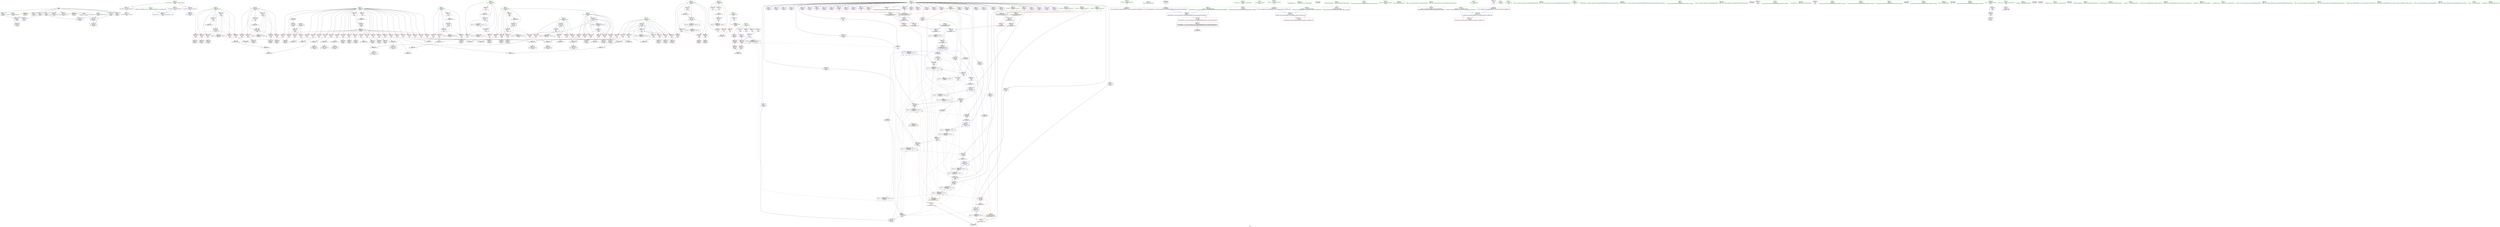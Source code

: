 digraph "SVFG" {
	label="SVFG";

	Node0x5634992e46a0 [shape=record,color=grey,label="{NodeID: 0\nNullPtr}"];
	Node0x5634992e46a0 -> Node0x563499497770[style=solid];
	Node0x5634992e46a0 -> Node0x563499497870[style=solid];
	Node0x5634992e46a0 -> Node0x563499497940[style=solid];
	Node0x5634992e46a0 -> Node0x563499497a10[style=solid];
	Node0x5634992e46a0 -> Node0x563499497ae0[style=solid];
	Node0x5634992e46a0 -> Node0x563499497bb0[style=solid];
	Node0x5634992e46a0 -> Node0x563499497c80[style=solid];
	Node0x5634992e46a0 -> Node0x563499497d50[style=solid];
	Node0x5634992e46a0 -> Node0x563499497e20[style=solid];
	Node0x5634992e46a0 -> Node0x5634994a52a0[style=solid];
	Node0x5634994b1380 [shape=record,color=grey,label="{NodeID: 443\n370 = cmp(368, 369, )\n}"];
	Node0x5634994a4e30 [shape=record,color=red,label="{NodeID: 277\n557\<--540\n\<--i\nmain\n}"];
	Node0x5634994a4e30 -> Node0x5634994afb80[style=solid];
	Node0x563499498be0 [shape=record,color=red,label="{NodeID: 194\n283\<--86\n\<--i\n_Z3solv\n}"];
	Node0x563499498be0 -> Node0x5634994afd00[style=solid];
	Node0x563499495b30 [shape=record,color=black,label="{NodeID: 111\n381\<--380\nconv122\<--\n_Z3solv\n}"];
	Node0x563499495b30 -> Node0x5634994b0d80[style=solid];
	Node0x56349947b3d0 [shape=record,color=green,label="{NodeID: 28\n74\<--75\nref.tmp\<--ref.tmp_field_insensitive\n_Z3solv\n|{<s0>9}}"];
	Node0x56349947b3d0:s0 -> Node0x5634994f5040[style=solid,color=red];
	Node0x5634994c90a0 [shape=record,color=black,label="{NodeID: 471\nMR_10V_7 = PHI(MR_10V_4, MR_10V_2, )\npts\{89 \}\n}"];
	Node0x5634994a6580 [shape=record,color=blue,label="{NodeID: 305\n102\<--170\nj75\<--\n_Z3solv\n}"];
	Node0x5634994a6580 -> Node0x56349949a5e0[style=dashed];
	Node0x5634994a6580 -> Node0x56349949a6b0[style=dashed];
	Node0x5634994a6580 -> Node0x56349949a780[style=dashed];
	Node0x5634994a6580 -> Node0x56349949a850[style=dashed];
	Node0x5634994a6580 -> Node0x56349949a920[style=dashed];
	Node0x5634994a6580 -> Node0x5634994a2910[style=dashed];
	Node0x5634994a6580 -> Node0x5634994a6990[style=dashed];
	Node0x5634994a6580 -> Node0x5634994cdba0[style=dashed];
	Node0x56349949a2a0 [shape=record,color=red,label="{NodeID: 222\n233\<--96\n\<--r29\n_Z3solv\n}"];
	Node0x56349949a2a0 -> Node0x5634994ae800[style=solid];
	Node0x56349949bd50 [shape=record,color=purple,label="{NodeID: 139\n193\<--15\narrayidx20\<--mi\n_Z3solv\n|{<s0>15}}"];
	Node0x56349949bd50:s0 -> Node0x5634994f4e00[style=solid,color=red];
	Node0x5634994966f0 [shape=record,color=green,label="{NodeID: 56\n150\<--151\nstrlen\<--strlen_field_insensitive\n}"];
	Node0x5634994f2e50 [shape=record,color=black,label="{NodeID: 582\n567 = PHI(479, )\n0th arg _ZSt4moveIRNSt7__cxx1112basic_stringIcSt11char_traitsIcESaIcEEEEONSt16remove_referenceIT_E4typeEOS8_ }"];
	Node0x5634994f2e50 -> Node0x5634994a7900[style=solid];
	Node0x5634994aeb00 [shape=record,color=grey,label="{NodeID: 416\n440 = Binary(439, 170, )\n}"];
	Node0x5634994aeb00 -> Node0x5634994a6f40[style=solid];
	Node0x5634994a3840 [shape=record,color=red,label="{NodeID: 250\n418\<--112\n\<--k\n_Z3solv\n}"];
	Node0x5634994a3840 -> Node0x56349949ad10[style=solid];
	Node0x56349949d410 [shape=record,color=purple,label="{NodeID: 167\n414\<--15\narrayidx141\<--mi\n_Z3solv\n}"];
	Node0x563499497ff0 [shape=record,color=black,label="{NodeID: 84\n20\<--19\n\<--_Z3strB5cxx11\nCan only get source location for instruction, argument, global var or function.}"];
	Node0x56349946b330 [shape=record,color=green,label="{NodeID: 1\n7\<--1\n__dso_handle\<--dummyObj\nGlob }"];
	Node0x5634994b1500 [shape=record,color=grey,label="{NodeID: 444\n399 = cmp(397, 398, )\n}"];
	Node0x5634994a4f00 [shape=record,color=red,label="{NodeID: 278\n571\<--568\n\<--__t.addr\n_ZSt4moveIRNSt7__cxx1112basic_stringIcSt11char_traitsIcESaIcEEEEONSt16remove_referenceIT_E4typeEOS8_\n}"];
	Node0x5634994a4f00 -> Node0x56349949b1f0[style=solid];
	Node0x563499498cb0 [shape=record,color=red,label="{NodeID: 195\n289\<--86\n\<--i\n_Z3solv\n}"];
	Node0x563499498cb0 -> Node0x563499495170[style=solid];
	Node0x563499495c00 [shape=record,color=black,label="{NodeID: 112\n385\<--384\nidxprom124\<--add123\n_Z3solv\n}"];
	Node0x56349947b4a0 [shape=record,color=green,label="{NodeID: 29\n76\<--77\nref.tmp1\<--ref.tmp1_field_insensitive\n_Z3solv\n|{<s0>9}}"];
	Node0x56349947b4a0:s0 -> Node0x5634994f5260[style=solid,color=red];
	Node0x5634994c95a0 [shape=record,color=black,label="{NodeID: 472\nMR_12V_6 = PHI(MR_12V_4, MR_12V_2, )\npts\{91 \}\n}"];
	Node0x5634994a6650 [shape=record,color=blue,label="{NodeID: 306\n104\<--170\nr79\<--\n_Z3solv\n}"];
	Node0x5634994a6650 -> Node0x5634994a29a0[style=dashed];
	Node0x5634994a6650 -> Node0x5634994a2a70[style=dashed];
	Node0x5634994a6650 -> Node0x5634994a2b40[style=dashed];
	Node0x5634994a6650 -> Node0x5634994a2c10[style=dashed];
	Node0x5634994a6650 -> Node0x5634994a2ce0[style=dashed];
	Node0x5634994a6650 -> Node0x5634994a6650[style=dashed];
	Node0x5634994a6650 -> Node0x5634994a68c0[style=dashed];
	Node0x5634994a6650 -> Node0x5634994ce0a0[style=dashed];
	Node0x56349949a370 [shape=record,color=red,label="{NodeID: 223\n245\<--96\n\<--r29\n_Z3solv\n}"];
	Node0x56349949a370 -> Node0x5634994988a0[style=solid];
	Node0x56349949be20 [shape=record,color=purple,label="{NodeID: 140\n241\<--15\narrayidx36\<--mi\n_Z3solv\n}"];
	Node0x5634994967f0 [shape=record,color=green,label="{NodeID: 57\n195\<--196\n_ZSt3minIiERKT_S2_S2_\<--_ZSt3minIiERKT_S2_S2__field_insensitive\n}"];
	Node0x5634994f2d80 [shape=record,color=black,label="{NodeID: 583\n140 = PHI()\n}"];
	Node0x5634994c2a30 [shape=record,color=black,label="{NodeID: 500\nMR_40V_9 = PHI(MR_40V_10, MR_40V_8, )\npts\{180000 \}\n|{|<s6>21}}"];
	Node0x5634994c2a30 -> Node0x5634994a3f90[style=dashed];
	Node0x5634994c2a30 -> Node0x5634994a4060[style=dashed];
	Node0x5634994c2a30 -> Node0x5634994a67f0[style=dashed];
	Node0x5634994c2a30 -> Node0x5634994c4fa0[style=dashed];
	Node0x5634994c2a30 -> Node0x5634994cfea0[style=dashed];
	Node0x5634994c2a30 -> Node0x5634994c2a30[style=dashed];
	Node0x5634994c2a30:s6 -> Node0x5634994d4930[style=dashed,color=red];
	Node0x5634994aec80 [shape=record,color=grey,label="{NodeID: 417\n445 = Binary(444, 170, )\n}"];
	Node0x5634994aec80 -> Node0x5634994a7010[style=solid];
	Node0x5634994a3910 [shape=record,color=red,label="{NodeID: 251\n427\<--112\n\<--k\n_Z3solv\n}"];
	Node0x5634994a3910 -> Node0x5634994a0770[style=solid];
	Node0x56349949d4e0 [shape=record,color=purple,label="{NodeID: 168\n417\<--15\narrayidx143\<--mi\n_Z3solv\n}"];
	Node0x5634994980f0 [shape=record,color=black,label="{NodeID: 85\n42\<--43\n\<--_ZNSt8ios_base4InitD1Ev\nCan only get source location for instruction, argument, global var or function.}"];
	Node0x56349946b5f0 [shape=record,color=green,label="{NodeID: 2\n9\<--1\n\<--dummyObj\nCan only get source location for instruction, argument, global var or function.}"];
	Node0x5634994b1680 [shape=record,color=grey,label="{NodeID: 445\n275 = cmp(273, 274, )\n}"];
	Node0x5634994a4fd0 [shape=record,color=blue,label="{NodeID: 279\n8\<--9\nT\<--\nGlob }"];
	Node0x5634994a4fd0 -> Node0x5634994d5f70[style=dashed];
	Node0x563499498d80 [shape=record,color=red,label="{NodeID: 196\n299\<--86\n\<--i\n_Z3solv\n}"];
	Node0x563499498d80 -> Node0x56349949fff0[style=solid];
	Node0x563499495cd0 [shape=record,color=black,label="{NodeID: 113\n388\<--387\nconv126\<--\n_Z3solv\n}"];
	Node0x563499495cd0 -> Node0x5634994b0d80[style=solid];
	Node0x5634994941a0 [shape=record,color=green,label="{NodeID: 30\n78\<--79\nref.tmp2\<--ref.tmp2_field_insensitive\n_Z3solv\n}"];
	Node0x5634994c9aa0 [shape=record,color=black,label="{NodeID: 473\nMR_14V_7 = PHI(MR_14V_3, MR_14V_2, )\npts\{93 \}\n}"];
	Node0x5634994a6720 [shape=record,color=blue,label="{NodeID: 307\n106\<--341\nref.tmp92\<--add99\n_Z3solv\n|{|<s3>21}}"];
	Node0x5634994a6720 -> Node0x5634994a4060[style=dashed];
	Node0x5634994a6720 -> Node0x5634994a6720[style=dashed];
	Node0x5634994a6720 -> Node0x563499475cb0[style=dashed];
	Node0x5634994a6720:s3 -> Node0x5634994d4a10[style=dashed,color=red];
	Node0x56349949a440 [shape=record,color=red,label="{NodeID: 224\n259\<--96\n\<--r29\n_Z3solv\n}"];
	Node0x56349949a440 -> Node0x563499494fd0[style=solid];
	Node0x56349949bef0 [shape=record,color=purple,label="{NodeID: 141\n244\<--15\narrayidx38\<--mi\n_Z3solv\n}"];
	Node0x5634994968f0 [shape=record,color=green,label="{NodeID: 58\n280\<--281\nprintf\<--printf_field_insensitive\n}"];
	Node0x5634994f3ce0 [shape=record,color=black,label="{NodeID: 584\n149 = PHI()\n}"];
	Node0x5634994f3ce0 -> Node0x5634994982f0[style=solid];
	Node0x5634994aee00 [shape=record,color=grey,label="{NodeID: 418\n392 = Binary(391, 170, )\n}"];
	Node0x5634994aee00 -> Node0x5634994a6c00[style=solid];
	Node0x5634994a39e0 [shape=record,color=red,label="{NodeID: 252\n434\<--112\n\<--k\n_Z3solv\n}"];
	Node0x5634994a39e0 -> Node0x56349949af80[style=solid];
	Node0x56349949d5b0 [shape=record,color=purple,label="{NodeID: 169\n420\<--15\narrayidx145\<--mi\n_Z3solv\n}"];
	Node0x56349949d5b0 -> Node0x5634994a42d0[style=solid];
	Node0x5634994981f0 [shape=record,color=black,label="{NodeID: 86\n63\<--64\n\<--_ZNSt7__cxx1112basic_stringIcSt11char_traitsIcESaIcEED1Ev\nCan only get source location for instruction, argument, global var or function.}"];
	Node0x56349946b680 [shape=record,color=green,label="{NodeID: 3\n22\<--1\n_ZSt3cin\<--dummyObj\nGlob }"];
	Node0x5634994b1800 [shape=record,color=grey,label="{NodeID: 446\n550 = cmp(548, 549, )\n}"];
	Node0x5634994a50a0 [shape=record,color=blue,label="{NodeID: 280\n585\<--30\nllvm.global_ctors_0\<--\nGlob }"];
	Node0x563499498e50 [shape=record,color=red,label="{NodeID: 197\n309\<--86\n\<--i\n_Z3solv\n}"];
	Node0x563499498e50 -> Node0x5634994b1080[style=solid];
	Node0x563499495da0 [shape=record,color=black,label="{NodeID: 114\n404\<--403\nidxprom133\<--add132\n_Z3solv\n}"];
	Node0x563499494230 [shape=record,color=green,label="{NodeID: 31\n80\<--81\nexn.slot\<--exn.slot_field_insensitive\n_Z3solv\n}"];
	Node0x563499494230 -> Node0x56349949df30[style=solid];
	Node0x563499494230 -> Node0x5634994a5af0[style=solid];
	Node0x563499494230 -> Node0x5634994a5c90[style=solid];
	Node0x5634994c9fa0 [shape=record,color=black,label="{NodeID: 474\nMR_16V_6 = PHI(MR_16V_4, MR_16V_2, )\npts\{95 \}\n}"];
	Node0x5634994a67f0 [shape=record,color=blue,label="{NodeID: 308\n354\<--344\narrayidx107\<--\n_Z3solv\n}"];
	Node0x5634994a67f0 -> Node0x5634994c2a30[style=dashed];
	Node0x56349949a510 [shape=record,color=red,label="{NodeID: 225\n264\<--96\n\<--r29\n_Z3solv\n}"];
	Node0x56349949a510 -> Node0x5634994b0180[style=solid];
	Node0x56349949bfc0 [shape=record,color=purple,label="{NodeID: 142\n247\<--15\narrayidx40\<--mi\n_Z3solv\n|{<s0>18}}"];
	Node0x56349949bfc0:s0 -> Node0x5634994f4920[style=solid,color=red];
	Node0x5634994969f0 [shape=record,color=green,label="{NodeID: 59\n471\<--472\n__lhs.addr\<--__lhs.addr_field_insensitive\n_ZStplIcSt11char_traitsIcESaIcEENSt7__cxx1112basic_stringIT_T0_T1_EEPKS5_OS8_\n}"];
	Node0x5634994969f0 -> Node0x5634994a4470[style=solid];
	Node0x5634994969f0 -> Node0x5634994a71b0[style=solid];
	Node0x5634994f3db0 [shape=record,color=black,label="{NodeID: 585\n343 = PHI(507, )\n}"];
	Node0x5634994f3db0 -> Node0x5634994a4060[style=solid];
	Node0x5634994aef80 [shape=record,color=grey,label="{NodeID: 419\n346 = Binary(345, 170, )\n}"];
	Node0x5634994aef80 -> Node0x5634994957f0[style=solid];
	Node0x5634994a3ab0 [shape=record,color=red,label="{NodeID: 253\n439\<--112\n\<--k\n_Z3solv\n}"];
	Node0x5634994a3ab0 -> Node0x5634994aeb00[style=solid];
	Node0x56349949d680 [shape=record,color=purple,label="{NodeID: 170\n430\<--15\narrayidx150\<--mi\n_Z3solv\n}"];
	Node0x5634994982f0 [shape=record,color=black,label="{NodeID: 87\n152\<--149\nconv\<--call6\n_Z3solv\n}"];
	Node0x5634994982f0 -> Node0x5634994a5470[style=solid];
	Node0x563499479df0 [shape=record,color=green,label="{NodeID: 4\n23\<--1\n.str\<--dummyObj\nGlob }"];
	Node0x5634994b1980 [shape=record,color=grey,label="{NodeID: 447\n160 = cmp(158, 159, )\n}"];
	Node0x5634994a51a0 [shape=record,color=blue,label="{NodeID: 281\n586\<--31\nllvm.global_ctors_1\<--_GLOBAL__sub_I_fjzzq2002_0_1.cpp\nGlob }"];
	Node0x563499498f20 [shape=record,color=red,label="{NodeID: 198\n318\<--86\n\<--i\n_Z3solv\n}"];
	Node0x563499498f20 -> Node0x5634994b1200[style=solid];
	Node0x563499495e70 [shape=record,color=black,label="{NodeID: 115\n407\<--406\nidxprom135\<--\n_Z3solv\n}"];
	Node0x5634994942c0 [shape=record,color=green,label="{NodeID: 32\n82\<--83\nehselector.slot\<--ehselector.slot_field_insensitive\n_Z3solv\n}"];
	Node0x5634994942c0 -> Node0x56349949e000[style=solid];
	Node0x5634994942c0 -> Node0x5634994a5bc0[style=solid];
	Node0x5634994942c0 -> Node0x5634994a5d60[style=solid];
	Node0x5634994ca4a0 [shape=record,color=black,label="{NodeID: 475\nMR_18V_7 = PHI(MR_18V_3, MR_18V_2, )\npts\{97 \}\n}"];
	Node0x5634994a68c0 [shape=record,color=blue,label="{NodeID: 309\n104\<--358\nr79\<--inc109\n_Z3solv\n}"];
	Node0x5634994a68c0 -> Node0x5634994a29a0[style=dashed];
	Node0x5634994a68c0 -> Node0x5634994a2a70[style=dashed];
	Node0x5634994a68c0 -> Node0x5634994a2b40[style=dashed];
	Node0x5634994a68c0 -> Node0x5634994a2c10[style=dashed];
	Node0x5634994a68c0 -> Node0x5634994a2ce0[style=dashed];
	Node0x5634994a68c0 -> Node0x5634994a6650[style=dashed];
	Node0x5634994a68c0 -> Node0x5634994a68c0[style=dashed];
	Node0x5634994a68c0 -> Node0x5634994ce0a0[style=dashed];
	Node0x56349949a5e0 [shape=record,color=red,label="{NodeID: 226\n308\<--102\n\<--j75\n_Z3solv\n}"];
	Node0x56349949a5e0 -> Node0x5634994b1080[style=solid];
	Node0x56349949c090 [shape=record,color=purple,label="{NodeID: 143\n255\<--15\narrayidx45\<--mi\n_Z3solv\n}"];
	Node0x563499496ac0 [shape=record,color=green,label="{NodeID: 60\n473\<--474\n__rhs.addr\<--__rhs.addr_field_insensitive\n_ZStplIcSt11char_traitsIcESaIcEENSt7__cxx1112basic_stringIT_T0_T1_EEPKS5_OS8_\n}"];
	Node0x563499496ac0 -> Node0x5634994a4540[style=solid];
	Node0x563499496ac0 -> Node0x5634994a7280[style=solid];
	Node0x5634994f3f40 [shape=record,color=black,label="{NodeID: 586\n194 = PHI(507, )\n}"];
	Node0x5634994f3f40 -> Node0x5634994a3c50[style=solid];
	Node0x5634994af100 [shape=record,color=grey,label="{NodeID: 420\n249 = Binary(248, 170, )\n}"];
	Node0x5634994af100 -> Node0x5634994a60a0[style=solid];
	Node0x5634994a3b80 [shape=record,color=red,label="{NodeID: 254\n167\<--166\n\<--arrayidx8\n_Z3solv\n}"];
	Node0x5634994a3b80 -> Node0x5634994a56e0[style=solid];
	Node0x56349949d750 [shape=record,color=purple,label="{NodeID: 171\n433\<--15\narrayidx152\<--mi\n_Z3solv\n}"];
	Node0x5634994983c0 [shape=record,color=black,label="{NodeID: 88\n163\<--162\nidxprom\<--\n_Z3solv\n}"];
	Node0x563499479e80 [shape=record,color=green,label="{NodeID: 5\n25\<--1\n.str.2\<--dummyObj\nGlob }"];
	Node0x5634994d5f70 [shape=record,color=yellow,style=double,label="{NodeID: 531\n56V_1 = ENCHI(MR_56V_0)\npts\{10 \}\nFun[main]}"];
	Node0x5634994d5f70 -> Node0x56349949de60[style=dashed];
	Node0x5634994a52a0 [shape=record,color=blue, style = dotted,label="{NodeID: 282\n587\<--3\nllvm.global_ctors_2\<--dummyVal\nGlob }"];
	Node0x563499498ff0 [shape=record,color=red,label="{NodeID: 199\n321\<--86\n\<--i\n_Z3solv\n}"];
	Node0x563499498ff0 -> Node0x5634994af400[style=solid];
	Node0x56349949aaa0 [shape=record,color=black,label="{NodeID: 116\n410\<--409\nidxprom137\<--\n_Z3solv\n}"];
	Node0x563499494350 [shape=record,color=green,label="{NodeID: 33\n84\<--85\nn\<--n_field_insensitive\n_Z3solv\n}"];
	Node0x563499494350 -> Node0x56349949e0d0[style=solid];
	Node0x563499494350 -> Node0x56349949e1a0[style=solid];
	Node0x563499494350 -> Node0x5634994a5470[style=solid];
	Node0x5634994ca9a0 [shape=record,color=black,label="{NodeID: 476\nMR_20V_6 = PHI(MR_20V_3, MR_20V_2, )\npts\{99 \}\n}"];
	Node0x5634994a6990 [shape=record,color=blue,label="{NodeID: 310\n102\<--363\nj75\<--inc112\n_Z3solv\n}"];
	Node0x5634994a6990 -> Node0x56349949a5e0[style=dashed];
	Node0x5634994a6990 -> Node0x56349949a6b0[style=dashed];
	Node0x5634994a6990 -> Node0x56349949a780[style=dashed];
	Node0x5634994a6990 -> Node0x56349949a850[style=dashed];
	Node0x5634994a6990 -> Node0x56349949a920[style=dashed];
	Node0x5634994a6990 -> Node0x5634994a2910[style=dashed];
	Node0x5634994a6990 -> Node0x5634994a6990[style=dashed];
	Node0x5634994a6990 -> Node0x5634994cdba0[style=dashed];
	Node0x56349949a6b0 [shape=record,color=red,label="{NodeID: 227\n314\<--102\n\<--j75\n_Z3solv\n}"];
	Node0x56349949a6b0 -> Node0x5634994af880[style=solid];
	Node0x56349949c160 [shape=record,color=purple,label="{NodeID: 144\n258\<--15\narrayidx47\<--mi\n_Z3solv\n}"];
	Node0x563499496b90 [shape=record,color=green,label="{NodeID: 61\n481\<--482\n_ZNSt7__cxx1112basic_stringIcSt11char_traitsIcESaIcEE6insertEmPKc\<--_ZNSt7__cxx1112basic_stringIcSt11char_traitsIcESaIcEE6insertEmPKc_field_insensitive\n}"];
	Node0x5634994f4080 [shape=record,color=black,label="{NodeID: 587\n424 = PHI(507, )\n}"];
	Node0x5634994f4080 -> Node0x5634994a43a0[style=solid];
	Node0x5634994af280 [shape=record,color=grey,label="{NodeID: 421\n181 = Binary(180, 170, )\n}"];
	Node0x5634994af280 -> Node0x5634994b0f00[style=solid];
	Node0x5634994a3c50 [shape=record,color=red,label="{NodeID: 255\n197\<--194\n\<--call21\n_Z3solv\n}"];
	Node0x5634994a3c50 -> Node0x5634994a5950[style=solid];
	Node0x56349949d820 [shape=record,color=purple,label="{NodeID: 172\n436\<--15\narrayidx154\<--mi\n_Z3solv\n}"];
	Node0x56349949d820 -> Node0x5634994a6e70[style=solid];
	Node0x563499498490 [shape=record,color=black,label="{NodeID: 89\n186\<--185\nidxprom15\<--\n_Z3solv\n}"];
	Node0x563499479f10 [shape=record,color=green,label="{NodeID: 6\n27\<--1\n.str.3\<--dummyObj\nGlob }"];
	Node0x5634994a53a0 [shape=record,color=blue,label="{NodeID: 283\n126\<--128\n\<--\n_Z3solv\n|{|<s2>28}}"];
	Node0x5634994a53a0 -> Node0x5634994a4130[style=dashed];
	Node0x5634994a53a0 -> Node0x5634994a4200[style=dashed];
	Node0x5634994a53a0:s2 -> Node0x5634994c4070[style=dashed,color=blue];
	Node0x5634994990c0 [shape=record,color=red,label="{NodeID: 200\n331\<--86\n\<--i\n_Z3solv\n}"];
	Node0x5634994990c0 -> Node0x563499495580[style=solid];
	Node0x56349949ab70 [shape=record,color=black,label="{NodeID: 117\n413\<--412\nidxprom140\<--\n_Z3solv\n}"];
	Node0x5634994943e0 [shape=record,color=green,label="{NodeID: 34\n86\<--87\ni\<--i_field_insensitive\n_Z3solv\n}"];
	Node0x5634994943e0 -> Node0x56349949e270[style=solid];
	Node0x5634994943e0 -> Node0x56349949e340[style=solid];
	Node0x5634994943e0 -> Node0x56349949e410[style=solid];
	Node0x5634994943e0 -> Node0x56349949e4e0[style=solid];
	Node0x5634994943e0 -> Node0x56349949e5b0[style=solid];
	Node0x5634994943e0 -> Node0x56349949e680[style=solid];
	Node0x5634994943e0 -> Node0x56349949e750[style=solid];
	Node0x5634994943e0 -> Node0x56349949e820[style=solid];
	Node0x5634994943e0 -> Node0x563499498a40[style=solid];
	Node0x5634994943e0 -> Node0x563499498b10[style=solid];
	Node0x5634994943e0 -> Node0x563499498be0[style=solid];
	Node0x5634994943e0 -> Node0x563499498cb0[style=solid];
	Node0x5634994943e0 -> Node0x563499498d80[style=solid];
	Node0x5634994943e0 -> Node0x563499498e50[style=solid];
	Node0x5634994943e0 -> Node0x563499498f20[style=solid];
	Node0x5634994943e0 -> Node0x563499498ff0[style=solid];
	Node0x5634994943e0 -> Node0x5634994990c0[style=solid];
	Node0x5634994943e0 -> Node0x563499499190[style=solid];
	Node0x5634994943e0 -> Node0x563499499260[style=solid];
	Node0x5634994943e0 -> Node0x563499499330[style=solid];
	Node0x5634994943e0 -> Node0x563499499400[style=solid];
	Node0x5634994943e0 -> Node0x5634994994d0[style=solid];
	Node0x5634994943e0 -> Node0x5634994995a0[style=solid];
	Node0x5634994943e0 -> Node0x563499499670[style=solid];
	Node0x5634994943e0 -> Node0x5634994a5610[style=solid];
	Node0x5634994943e0 -> Node0x5634994a70e0[style=solid];
	Node0x5634994caea0 [shape=record,color=black,label="{NodeID: 477\nMR_40V_14 = PHI(MR_40V_4, MR_40V_3, )\npts\{180000 \}\n|{<s0>28}}"];
	Node0x5634994caea0:s0 -> Node0x5634994c4070[style=dashed,color=blue];
	Node0x5634994a6a60 [shape=record,color=blue,label="{NodeID: 311\n108\<--9\nj114\<--\n_Z3solv\n}"];
	Node0x5634994a6a60 -> Node0x5634994a2db0[style=dashed];
	Node0x5634994a6a60 -> Node0x5634994a2e80[style=dashed];
	Node0x5634994a6a60 -> Node0x5634994a2f50[style=dashed];
	Node0x5634994a6a60 -> Node0x5634994a3020[style=dashed];
	Node0x5634994a6a60 -> Node0x5634994a30f0[style=dashed];
	Node0x5634994a6a60 -> Node0x5634994a31c0[style=dashed];
	Node0x5634994a6a60 -> Node0x5634994a7010[style=dashed];
	Node0x5634994a6a60 -> Node0x5634994ceaa0[style=dashed];
	Node0x56349949a780 [shape=record,color=red,label="{NodeID: 228\n325\<--102\n\<--j75\n_Z3solv\n}"];
	Node0x56349949a780 -> Node0x5634994953e0[style=solid];
	Node0x56349949c230 [shape=record,color=purple,label="{NodeID: 145\n261\<--15\narrayidx49\<--mi\n_Z3solv\n}"];
	Node0x56349949c230 -> Node0x5634994a6170[style=solid];
	Node0x563499496c90 [shape=record,color=green,label="{NodeID: 62\n484\<--485\n_ZSt4moveIRNSt7__cxx1112basic_stringIcSt11char_traitsIcESaIcEEEEONSt16remove_referenceIT_E4typeEOS8_\<--_ZSt4moveIRNSt7__cxx1112basic_stringIcSt11char_traitsIcESaIcEEEEONSt16remove_referenceIT_E4typeEOS8__field_insensitive\n}"];
	Node0x5634994f41c0 [shape=record,color=black,label="{NodeID: 588\n251 = PHI(507, )\n}"];
	Node0x5634994f41c0 -> Node0x5634994a3d20[style=solid];
	Node0x5634994d4820 [shape=record,color=yellow,style=double,label="{NodeID: 505\n10V_1 = ENCHI(MR_10V_0)\npts\{89 \}\nFun[_ZSt3minIiERKT_S2_S2_]}"];
	Node0x5634994d4820 -> Node0x5634994a4af0[style=dashed];
	Node0x5634994af400 [shape=record,color=grey,label="{NodeID: 422\n322 = Binary(321, 170, )\n}"];
	Node0x5634994af400 -> Node0x563499495310[style=solid];
	Node0x5634994a3d20 [shape=record,color=red,label="{NodeID: 256\n252\<--251\n\<--call43\n_Z3solv\n}"];
	Node0x5634994a3d20 -> Node0x5634994a6170[style=solid];
	Node0x56349949d8f0 [shape=record,color=purple,label="{NodeID: 173\n136\<--23\n\<--.str\n_Z3solv\n|{<s0>9}}"];
	Node0x56349949d8f0:s0 -> Node0x5634994f5150[style=solid,color=red];
	Node0x563499498560 [shape=record,color=black,label="{NodeID: 90\n189\<--188\nidxprom17\<--\n_Z3solv\n}"];
	Node0x563499479fd0 [shape=record,color=green,label="{NodeID: 7\n30\<--1\n\<--dummyObj\nCan only get source location for instruction, argument, global var or function.}"];
	Node0x5634994a5470 [shape=record,color=blue,label="{NodeID: 284\n84\<--152\nn\<--conv\n_Z3solv\n}"];
	Node0x5634994a5470 -> Node0x56349949e0d0[style=dashed];
	Node0x5634994a5470 -> Node0x56349949e1a0[style=dashed];
	Node0x563499499190 [shape=record,color=red,label="{NodeID: 201\n345\<--86\n\<--i\n_Z3solv\n}"];
	Node0x563499499190 -> Node0x5634994aef80[style=solid];
	Node0x56349949ac40 [shape=record,color=black,label="{NodeID: 118\n416\<--415\nidxprom142\<--\n_Z3solv\n}"];
	Node0x563499494470 [shape=record,color=green,label="{NodeID: 35\n88\<--89\nmii\<--mii_field_insensitive\n_Z3solv\n|{|<s4>15}}"];
	Node0x563499494470 -> Node0x563499499740[style=solid];
	Node0x563499494470 -> Node0x563499499810[style=solid];
	Node0x563499494470 -> Node0x5634994a56e0[style=solid];
	Node0x563499494470 -> Node0x5634994a5950[style=solid];
	Node0x563499494470:s4 -> Node0x5634994f4920[style=solid,color=red];
	Node0x5634994cb3a0 [shape=record,color=black,label="{NodeID: 478\nMR_8V_3 = PHI(MR_8V_4, MR_8V_2, )\npts\{87 \}\n}"];
	Node0x5634994cb3a0 -> Node0x56349949e270[style=dashed];
	Node0x5634994cb3a0 -> Node0x56349949e340[style=dashed];
	Node0x5634994cb3a0 -> Node0x56349949e410[style=dashed];
	Node0x5634994cb3a0 -> Node0x56349949e4e0[style=dashed];
	Node0x5634994cb3a0 -> Node0x56349949e5b0[style=dashed];
	Node0x5634994cb3a0 -> Node0x56349949e680[style=dashed];
	Node0x5634994cb3a0 -> Node0x56349949e750[style=dashed];
	Node0x5634994cb3a0 -> Node0x56349949e820[style=dashed];
	Node0x5634994cb3a0 -> Node0x563499498a40[style=dashed];
	Node0x5634994cb3a0 -> Node0x563499498b10[style=dashed];
	Node0x5634994cb3a0 -> Node0x563499498be0[style=dashed];
	Node0x5634994cb3a0 -> Node0x563499498cb0[style=dashed];
	Node0x5634994cb3a0 -> Node0x563499498d80[style=dashed];
	Node0x5634994cb3a0 -> Node0x563499498e50[style=dashed];
	Node0x5634994cb3a0 -> Node0x563499498f20[style=dashed];
	Node0x5634994cb3a0 -> Node0x563499498ff0[style=dashed];
	Node0x5634994cb3a0 -> Node0x5634994990c0[style=dashed];
	Node0x5634994cb3a0 -> Node0x563499499190[style=dashed];
	Node0x5634994cb3a0 -> Node0x563499499260[style=dashed];
	Node0x5634994cb3a0 -> Node0x563499499330[style=dashed];
	Node0x5634994cb3a0 -> Node0x563499499400[style=dashed];
	Node0x5634994cb3a0 -> Node0x5634994994d0[style=dashed];
	Node0x5634994cb3a0 -> Node0x5634994995a0[style=dashed];
	Node0x5634994cb3a0 -> Node0x563499499670[style=dashed];
	Node0x5634994cb3a0 -> Node0x5634994a70e0[style=dashed];
	Node0x5634994a6b30 [shape=record,color=blue,label="{NodeID: 312\n110\<--9\nml\<--\n_Z3solv\n}"];
	Node0x5634994a6b30 -> Node0x5634994a3290[style=dashed];
	Node0x5634994a6b30 -> Node0x5634994a3360[style=dashed];
	Node0x5634994a6b30 -> Node0x5634994a3430[style=dashed];
	Node0x5634994a6b30 -> Node0x5634994a3500[style=dashed];
	Node0x5634994a6b30 -> Node0x5634994a6b30[style=dashed];
	Node0x5634994a6b30 -> Node0x5634994a6c00[style=dashed];
	Node0x5634994a6b30 -> Node0x5634994cefa0[style=dashed];
	Node0x56349949a850 [shape=record,color=red,label="{NodeID: 229\n334\<--102\n\<--j75\n_Z3solv\n}"];
	Node0x56349949a850 -> Node0x563499495650[style=solid];
	Node0x56349949c300 [shape=record,color=purple,label="{NodeID: 146\n286\<--15\narrayidx60\<--mi\n_Z3solv\n}"];
	Node0x563499496d90 [shape=record,color=green,label="{NodeID: 63\n487\<--488\n_ZNSt7__cxx1112basic_stringIcSt11char_traitsIcESaIcEEC1EOS4_\<--_ZNSt7__cxx1112basic_stringIcSt11char_traitsIcESaIcEEC1EOS4__field_insensitive\n}"];
	Node0x5634994f4300 [shape=record,color=black,label="{NodeID: 589\n279 = PHI()\n}"];
	Node0x5634994d4930 [shape=record,color=yellow,style=double,label="{NodeID: 506\n40V_1 = ENCHI(MR_40V_0)\npts\{180000 \}\nFun[_ZSt3minIiERKT_S2_S2_]}"];
	Node0x5634994d4930 -> Node0x5634994a4a20[style=dashed];
	Node0x5634994d4930 -> Node0x5634994a4af0[style=dashed];
	Node0x5634994af580 [shape=record,color=grey,label="{NodeID: 423\n363 = Binary(362, 170, )\n}"];
	Node0x5634994af580 -> Node0x5634994a6990[style=solid];
	Node0x5634994a3df0 [shape=record,color=red,label="{NodeID: 257\n294\<--293\n\<--arrayidx67\n_Z3solv\n}"];
	Node0x5634994a3df0 -> Node0x56349949fe70[style=solid];
	Node0x56349949d9c0 [shape=record,color=purple,label="{NodeID: 174\n278\<--25\n\<--.str.2\n_Z3solv\n}"];
	Node0x563499498630 [shape=record,color=black,label="{NodeID: 91\n192\<--191\nidxprom19\<--\n_Z3solv\n}"];
	Node0x56349947a090 [shape=record,color=green,label="{NodeID: 8\n117\<--1\n\<--dummyObj\nCan only get source location for instruction, argument, global var or function.}"];
	Node0x5634994a5540 [shape=record,color=blue,label="{NodeID: 285\n154\<--9\n\<--\n_Z3solv\n}"];
	Node0x5634994a5540 -> Node0x5634994cfea0[style=dashed];
	Node0x563499499260 [shape=record,color=red,label="{NodeID: 202\n369\<--86\n\<--i\n_Z3solv\n}"];
	Node0x563499499260 -> Node0x5634994b1380[style=solid];
	Node0x56349949ad10 [shape=record,color=black,label="{NodeID: 119\n419\<--418\nidxprom144\<--\n_Z3solv\n}"];
	Node0x563499494540 [shape=record,color=green,label="{NodeID: 36\n90\<--91\nj\<--j_field_insensitive\n_Z3solv\n}"];
	Node0x563499494540 -> Node0x5634994998e0[style=solid];
	Node0x563499494540 -> Node0x5634994999b0[style=solid];
	Node0x563499494540 -> Node0x563499499a80[style=solid];
	Node0x563499494540 -> Node0x563499499b50[style=solid];
	Node0x563499494540 -> Node0x5634994a57b0[style=solid];
	Node0x563499494540 -> Node0x5634994a5e30[style=solid];
	Node0x5634994a6c00 [shape=record,color=blue,label="{NodeID: 313\n110\<--392\nml\<--inc128\n_Z3solv\n}"];
	Node0x5634994a6c00 -> Node0x5634994a3290[style=dashed];
	Node0x5634994a6c00 -> Node0x5634994a3360[style=dashed];
	Node0x5634994a6c00 -> Node0x5634994a3430[style=dashed];
	Node0x5634994a6c00 -> Node0x5634994a3500[style=dashed];
	Node0x5634994a6c00 -> Node0x5634994a6b30[style=dashed];
	Node0x5634994a6c00 -> Node0x5634994a6c00[style=dashed];
	Node0x5634994a6c00 -> Node0x5634994cefa0[style=dashed];
	Node0x56349949a920 [shape=record,color=red,label="{NodeID: 230\n349\<--102\n\<--j75\n_Z3solv\n}"];
	Node0x56349949a920 -> Node0x5634994958c0[style=solid];
	Node0x56349949c3d0 [shape=record,color=purple,label="{NodeID: 147\n287\<--15\narrayidx61\<--mi\n_Z3solv\n}"];
	Node0x563499496e90 [shape=record,color=green,label="{NodeID: 64\n496\<--497\n__gxx_personality_v0\<--__gxx_personality_v0_field_insensitive\n}"];
	Node0x5634994f43d0 [shape=record,color=black,label="{NodeID: 590\n297 = PHI(507, )\n}"];
	Node0x5634994f43d0 -> Node0x5634994a3ec0[style=solid];
	Node0x5634994d4a10 [shape=record,color=yellow,style=double,label="{NodeID: 507\n54V_1 = ENCHI(MR_54V_0)\npts\{99 101 107 115 \}\nFun[_ZSt3minIiERKT_S2_S2_]}"];
	Node0x5634994d4a10 -> Node0x5634994a4a20[style=dashed];
	Node0x5634994af700 [shape=record,color=grey,label="{NodeID: 424\n317 = Binary(316, 170, )\n}"];
	Node0x5634994af700 -> Node0x5634994b1200[style=solid];
	Node0x5634994a3ec0 [shape=record,color=red,label="{NodeID: 258\n298\<--297\n\<--call69\n_Z3solv\n}"];
	Node0x5634994a3ec0 -> Node0x5634994a64b0[style=solid];
	Node0x56349949da90 [shape=record,color=purple,label="{NodeID: 175\n553\<--27\n\<--.str.3\nmain\n}"];
	Node0x563499498700 [shape=record,color=black,label="{NodeID: 92\n240\<--239\nidxprom35\<--\n_Z3solv\n}"];
	Node0x56349947a150 [shape=record,color=green,label="{NodeID: 9\n118\<--1\n\<--dummyObj\nCan only get source location for instruction, argument, global var or function.}"];
	Node0x563499475cb0 [shape=record,color=black,label="{NodeID: 452\nMR_28V_3 = PHI(MR_28V_4, MR_28V_2, )\npts\{107 \}\n}"];
	Node0x563499475cb0 -> Node0x5634994a43a0[style=dashed];
	Node0x563499475cb0 -> Node0x5634994a6720[style=dashed];
	Node0x563499475cb0 -> Node0x563499475cb0[style=dashed];
	Node0x563499475cb0 -> Node0x5634994ce5a0[style=dashed];
	Node0x5634994a5610 [shape=record,color=blue,label="{NodeID: 286\n86\<--9\ni\<--\n_Z3solv\n}"];
	Node0x5634994a5610 -> Node0x5634994cb3a0[style=dashed];
	Node0x563499499330 [shape=record,color=red,label="{NodeID: 203\n374\<--86\n\<--i\n_Z3solv\n}"];
	Node0x563499499330 -> Node0x5634994b0480[style=solid];
	Node0x56349949ade0 [shape=record,color=black,label="{NodeID: 120\n429\<--428\nidxprom149\<--add148\n_Z3solv\n}"];
	Node0x563499494610 [shape=record,color=green,label="{NodeID: 37\n92\<--93\nr\<--r_field_insensitive\n_Z3solv\n}"];
	Node0x563499494610 -> Node0x563499499c20[style=solid];
	Node0x563499494610 -> Node0x563499499cf0[style=solid];
	Node0x563499494610 -> Node0x563499499dc0[style=solid];
	Node0x563499494610 -> Node0x5634994a5880[style=solid];
	Node0x563499494610 -> Node0x5634994a5a20[style=solid];
	Node0x5634994a6cd0 [shape=record,color=blue,label="{NodeID: 314\n112\<--9\nk\<--\n_Z3solv\n}"];
	Node0x5634994a6cd0 -> Node0x5634994a35d0[style=dashed];
	Node0x5634994a6cd0 -> Node0x5634994a36a0[style=dashed];
	Node0x5634994a6cd0 -> Node0x5634994a3770[style=dashed];
	Node0x5634994a6cd0 -> Node0x5634994a3840[style=dashed];
	Node0x5634994a6cd0 -> Node0x5634994a3910[style=dashed];
	Node0x5634994a6cd0 -> Node0x5634994a39e0[style=dashed];
	Node0x5634994a6cd0 -> Node0x5634994a3ab0[style=dashed];
	Node0x5634994a6cd0 -> Node0x5634994a6cd0[style=dashed];
	Node0x5634994a6cd0 -> Node0x5634994a6f40[style=dashed];
	Node0x5634994a6cd0 -> Node0x5634994cf4a0[style=dashed];
	Node0x5634994a2910 [shape=record,color=red,label="{NodeID: 231\n362\<--102\n\<--j75\n_Z3solv\n}"];
	Node0x5634994a2910 -> Node0x5634994af580[style=solid];
	Node0x56349949c4a0 [shape=record,color=purple,label="{NodeID: 148\n288\<--15\narrayidx62\<--mi\n_Z3solv\n|{<s0>20}}"];
	Node0x56349949c4a0:s0 -> Node0x5634994f4920[style=solid,color=red];
	Node0x563499496f90 [shape=record,color=green,label="{NodeID: 65\n510\<--511\nretval\<--retval_field_insensitive\n_ZSt3minIiERKT_S2_S2_\n}"];
	Node0x563499496f90 -> Node0x5634994a4610[style=solid];
	Node0x563499496f90 -> Node0x5634994a74f0[style=solid];
	Node0x563499496f90 -> Node0x5634994a75c0[style=solid];
	Node0x5634994f4540 [shape=record,color=black,label="{NodeID: 591\n479 = PHI()\n|{<s0>24}}"];
	Node0x5634994f4540:s0 -> Node0x5634994f2e50[style=solid,color=red];
	Node0x5634994af880 [shape=record,color=grey,label="{NodeID: 425\n316 = Binary(314, 315, )\n}"];
	Node0x5634994af880 -> Node0x5634994af700[style=solid];
	Node0x5634994a3f90 [shape=record,color=red,label="{NodeID: 259\n340\<--339\n\<--arrayidx98\n_Z3solv\n}"];
	Node0x5634994a3f90 -> Node0x5634994b0300[style=solid];
	Node0x56349949db60 [shape=record,color=purple,label="{NodeID: 176\n585\<--29\nllvm.global_ctors_0\<--llvm.global_ctors\nGlob }"];
	Node0x56349949db60 -> Node0x5634994a50a0[style=solid];
	Node0x5634994987d0 [shape=record,color=black,label="{NodeID: 93\n243\<--242\nidxprom37\<--\n_Z3solv\n}"];
	Node0x56349947a210 [shape=record,color=green,label="{NodeID: 10\n119\<--1\n\<--dummyObj\nCan only get source location for instruction, argument, global var or function.}"];
	Node0x5634994a56e0 [shape=record,color=blue,label="{NodeID: 287\n88\<--167\nmii\<--\n_Z3solv\n}"];
	Node0x5634994a56e0 -> Node0x563499499740[style=dashed];
	Node0x5634994a56e0 -> Node0x563499499810[style=dashed];
	Node0x5634994a56e0 -> Node0x5634994a3d20[style=dashed];
	Node0x5634994a56e0 -> Node0x5634994a3ec0[style=dashed];
	Node0x5634994a56e0 -> Node0x5634994a4060[style=dashed];
	Node0x5634994a56e0 -> Node0x5634994a43a0[style=dashed];
	Node0x5634994a56e0 -> Node0x5634994a56e0[style=dashed];
	Node0x5634994a56e0 -> Node0x5634994c86a0[style=dashed];
	Node0x5634994a56e0 -> Node0x5634994c90a0[style=dashed];
	Node0x563499499400 [shape=record,color=red,label="{NodeID: 204\n401\<--86\n\<--i\n_Z3solv\n}"];
	Node0x563499499400 -> Node0x5634994ae980[style=solid];
	Node0x56349949aeb0 [shape=record,color=black,label="{NodeID: 121\n432\<--431\nidxprom151\<--\n_Z3solv\n}"];
	Node0x5634994946e0 [shape=record,color=green,label="{NodeID: 38\n94\<--95\nj25\<--j25_field_insensitive\n_Z3solv\n}"];
	Node0x5634994946e0 -> Node0x563499499e90[style=solid];
	Node0x5634994946e0 -> Node0x563499499f60[style=solid];
	Node0x5634994946e0 -> Node0x56349949a030[style=solid];
	Node0x5634994946e0 -> Node0x56349949a100[style=solid];
	Node0x5634994946e0 -> Node0x56349949a1d0[style=solid];
	Node0x5634994946e0 -> Node0x5634994a5f00[style=solid];
	Node0x5634994946e0 -> Node0x5634994a6310[style=solid];
	Node0x5634994cc2a0 [shape=record,color=black,label="{NodeID: 481\nMR_14V_2 = PHI(MR_14V_3, MR_14V_1, )\npts\{93 \}\n}"];
	Node0x5634994cc2a0 -> Node0x5634994a5880[style=dashed];
	Node0x5634994cc2a0 -> Node0x5634994c9aa0[style=dashed];
	Node0x5634994cc2a0 -> Node0x5634994cc2a0[style=dashed];
	Node0x5634994a6da0 [shape=record,color=blue,label="{NodeID: 315\n114\<--422\nref.tmp139\<--add146\n_Z3solv\n|{|<s3>22}}"];
	Node0x5634994a6da0 -> Node0x5634994a43a0[style=dashed];
	Node0x5634994a6da0 -> Node0x5634994a6da0[style=dashed];
	Node0x5634994a6da0 -> Node0x5634994c63a0[style=dashed];
	Node0x5634994a6da0:s3 -> Node0x5634994d4a10[style=dashed,color=red];
	Node0x5634994a29a0 [shape=record,color=red,label="{NodeID: 232\n315\<--104\n\<--r79\n_Z3solv\n}"];
	Node0x5634994a29a0 -> Node0x5634994af880[style=solid];
	Node0x56349949c570 [shape=record,color=purple,label="{NodeID: 149\n291\<--15\narrayidx65\<--mi\n_Z3solv\n}"];
	Node0x563499497060 [shape=record,color=green,label="{NodeID: 66\n512\<--513\n__a.addr\<--__a.addr_field_insensitive\n_ZSt3minIiERKT_S2_S2_\n}"];
	Node0x563499497060 -> Node0x5634994a46e0[style=solid];
	Node0x563499497060 -> Node0x5634994a47b0[style=solid];
	Node0x563499497060 -> Node0x5634994a7350[style=solid];
	Node0x5634994f4640 [shape=record,color=black,label="{NodeID: 592\n483 = PHI(566, )\n}"];
	Node0x5634994afa00 [shape=record,color=grey,label="{NodeID: 426\n358 = Binary(357, 170, )\n}"];
	Node0x5634994afa00 -> Node0x5634994a68c0[style=solid];
	Node0x5634994a4060 [shape=record,color=red,label="{NodeID: 260\n344\<--343\n\<--call100\n_Z3solv\n}"];
	Node0x5634994a4060 -> Node0x5634994a67f0[style=solid];
	Node0x56349949dc60 [shape=record,color=purple,label="{NodeID: 177\n586\<--29\nllvm.global_ctors_1\<--llvm.global_ctors\nGlob }"];
	Node0x56349949dc60 -> Node0x5634994a51a0[style=solid];
	Node0x5634994988a0 [shape=record,color=black,label="{NodeID: 94\n246\<--245\nidxprom39\<--\n_Z3solv\n}"];
	Node0x56349947a2d0 [shape=record,color=green,label="{NodeID: 11\n128\<--1\n\<--dummyObj\nCan only get source location for instruction, argument, global var or function.}"];
	Node0x5634994c3ba0 [shape=record,color=black,label="{NodeID: 454\nMR_60V_3 = PHI(MR_60V_4, MR_60V_2, )\npts\{541 \}\n}"];
	Node0x5634994c3ba0 -> Node0x5634994a4c90[style=dashed];
	Node0x5634994c3ba0 -> Node0x5634994a4d60[style=dashed];
	Node0x5634994c3ba0 -> Node0x5634994a4e30[style=dashed];
	Node0x5634994c3ba0 -> Node0x5634994a7830[style=dashed];
	Node0x5634994a57b0 [shape=record,color=blue,label="{NodeID: 288\n90\<--170\nj\<--\n_Z3solv\n}"];
	Node0x5634994a57b0 -> Node0x5634994998e0[style=dashed];
	Node0x5634994a57b0 -> Node0x5634994999b0[style=dashed];
	Node0x5634994a57b0 -> Node0x563499499a80[style=dashed];
	Node0x5634994a57b0 -> Node0x563499499b50[style=dashed];
	Node0x5634994a57b0 -> Node0x5634994a57b0[style=dashed];
	Node0x5634994a57b0 -> Node0x5634994a5e30[style=dashed];
	Node0x5634994a57b0 -> Node0x5634994c95a0[style=dashed];
	Node0x5634994994d0 [shape=record,color=red,label="{NodeID: 205\n412\<--86\n\<--i\n_Z3solv\n}"];
	Node0x5634994994d0 -> Node0x56349949ab70[style=solid];
	Node0x56349949af80 [shape=record,color=black,label="{NodeID: 122\n435\<--434\nidxprom153\<--\n_Z3solv\n}"];
	Node0x5634994947b0 [shape=record,color=green,label="{NodeID: 39\n96\<--97\nr29\<--r29_field_insensitive\n_Z3solv\n}"];
	Node0x5634994947b0 -> Node0x56349949a2a0[style=solid];
	Node0x5634994947b0 -> Node0x56349949a370[style=solid];
	Node0x5634994947b0 -> Node0x56349949a440[style=solid];
	Node0x5634994947b0 -> Node0x56349949a510[style=solid];
	Node0x5634994947b0 -> Node0x5634994a5fd0[style=solid];
	Node0x5634994947b0 -> Node0x5634994a6240[style=solid];
	Node0x5634994a6e70 [shape=record,color=blue,label="{NodeID: 316\n436\<--425\narrayidx154\<--\n_Z3solv\n}"];
	Node0x5634994a6e70 -> Node0x5634994c4fa0[style=dashed];
	Node0x5634994a2a70 [shape=record,color=red,label="{NodeID: 233\n328\<--104\n\<--r79\n_Z3solv\n}"];
	Node0x5634994a2a70 -> Node0x5634994954b0[style=solid];
	Node0x56349949c640 [shape=record,color=purple,label="{NodeID: 150\n292\<--15\narrayidx66\<--mi\n_Z3solv\n}"];
	Node0x563499497130 [shape=record,color=green,label="{NodeID: 67\n514\<--515\n__b.addr\<--__b.addr_field_insensitive\n_ZSt3minIiERKT_S2_S2_\n}"];
	Node0x563499497130 -> Node0x5634994a4880[style=solid];
	Node0x563499497130 -> Node0x5634994a4950[style=solid];
	Node0x563499497130 -> Node0x5634994a7420[style=solid];
	Node0x5634994f4780 [shape=record,color=black,label="{NodeID: 593\n543 = PHI()\n}"];
	Node0x5634994afb80 [shape=record,color=grey,label="{NodeID: 427\n558 = Binary(557, 170, )\n}"];
	Node0x5634994afb80 -> Node0x5634994a7830[style=solid];
	Node0x5634994a4130 [shape=record,color=red,label="{NodeID: 261\n380\<--379\n\<--arrayidx121\n_Z3solv\n}"];
	Node0x5634994a4130 -> Node0x563499495b30[style=solid];
	Node0x56349949dd60 [shape=record,color=purple,label="{NodeID: 178\n587\<--29\nllvm.global_ctors_2\<--llvm.global_ctors\nGlob }"];
	Node0x56349949dd60 -> Node0x5634994a52a0[style=solid];
	Node0x563499498970 [shape=record,color=black,label="{NodeID: 95\n254\<--253\nidxprom44\<--\n_Z3solv\n}"];
	Node0x56349947a3d0 [shape=record,color=green,label="{NodeID: 12\n170\<--1\n\<--dummyObj\nCan only get source location for instruction, argument, global var or function.}"];
	Node0x5634994c4070 [shape=record,color=black,label="{NodeID: 455\nMR_62V_2 = PHI(MR_62V_3, MR_62V_1, )\npts\{140000 180000 \}\n|{<s0>28|<s1>28}}"];
	Node0x5634994c4070:s0 -> Node0x5634994a53a0[style=dashed,color=red];
	Node0x5634994c4070:s1 -> Node0x5634994a5540[style=dashed,color=red];
	Node0x5634994a5880 [shape=record,color=blue,label="{NodeID: 289\n92\<--170\nr\<--\n_Z3solv\n}"];
	Node0x5634994a5880 -> Node0x563499499c20[style=dashed];
	Node0x5634994a5880 -> Node0x563499499cf0[style=dashed];
	Node0x5634994a5880 -> Node0x563499499dc0[style=dashed];
	Node0x5634994a5880 -> Node0x5634994a5880[style=dashed];
	Node0x5634994a5880 -> Node0x5634994a5a20[style=dashed];
	Node0x5634994a5880 -> Node0x5634994c9aa0[style=dashed];
	Node0x5634994a5880 -> Node0x5634994cc2a0[style=dashed];
	Node0x5634994995a0 [shape=record,color=red,label="{NodeID: 206\n426\<--86\n\<--i\n_Z3solv\n}"];
	Node0x5634994995a0 -> Node0x5634994a0770[style=solid];
	Node0x56349949b050 [shape=record,color=black,label="{NodeID: 123\n507\<--530\n_ZSt3minIiERKT_S2_S2__ret\<--\n_ZSt3minIiERKT_S2_S2_\n|{<s0>15|<s1>18|<s2>20|<s3>21|<s4>22}}"];
	Node0x56349949b050:s0 -> Node0x5634994f3f40[style=solid,color=blue];
	Node0x56349949b050:s1 -> Node0x5634994f41c0[style=solid,color=blue];
	Node0x56349949b050:s2 -> Node0x5634994f43d0[style=solid,color=blue];
	Node0x56349949b050:s3 -> Node0x5634994f3db0[style=solid,color=blue];
	Node0x56349949b050:s4 -> Node0x5634994f4080[style=solid,color=blue];
	Node0x563499494880 [shape=record,color=green,label="{NodeID: 40\n98\<--99\nref.tmp41\<--ref.tmp41_field_insensitive\n_Z3solv\n|{|<s1>18}}"];
	Node0x563499494880 -> Node0x5634994a60a0[style=solid];
	Node0x563499494880:s1 -> Node0x5634994f4e00[style=solid,color=red];
	Node0x5634994a6f40 [shape=record,color=blue,label="{NodeID: 317\n112\<--440\nk\<--inc156\n_Z3solv\n}"];
	Node0x5634994a6f40 -> Node0x5634994a35d0[style=dashed];
	Node0x5634994a6f40 -> Node0x5634994a36a0[style=dashed];
	Node0x5634994a6f40 -> Node0x5634994a3770[style=dashed];
	Node0x5634994a6f40 -> Node0x5634994a3840[style=dashed];
	Node0x5634994a6f40 -> Node0x5634994a3910[style=dashed];
	Node0x5634994a6f40 -> Node0x5634994a39e0[style=dashed];
	Node0x5634994a6f40 -> Node0x5634994a3ab0[style=dashed];
	Node0x5634994a6f40 -> Node0x5634994a6cd0[style=dashed];
	Node0x5634994a6f40 -> Node0x5634994a6f40[style=dashed];
	Node0x5634994a6f40 -> Node0x5634994cf4a0[style=dashed];
	Node0x5634994a2b40 [shape=record,color=red,label="{NodeID: 234\n337\<--104\n\<--r79\n_Z3solv\n}"];
	Node0x5634994a2b40 -> Node0x563499495720[style=solid];
	Node0x56349949c710 [shape=record,color=purple,label="{NodeID: 151\n293\<--15\narrayidx67\<--mi\n_Z3solv\n}"];
	Node0x56349949c710 -> Node0x5634994a3df0[style=solid];
	Node0x563499497200 [shape=record,color=green,label="{NodeID: 68\n535\<--536\nmain\<--main_field_insensitive\n}"];
	Node0x5634994f4850 [shape=record,color=black,label="{NodeID: 594\n554 = PHI()\n}"];
	Node0x5634994d4d90 [shape=record,color=yellow,style=double,label="{NodeID: 511\n2V_1 = ENCHI(MR_2V_0)\npts\{81 \}\nFun[_Z3solv]}"];
	Node0x5634994d4d90 -> Node0x5634994a5af0[style=dashed];
	Node0x5634994d4d90 -> Node0x5634994a5c90[style=dashed];
	Node0x5634994afd00 [shape=record,color=grey,label="{NodeID: 428\n284 = Binary(283, 170, )\n}"];
	Node0x5634994afd00 -> Node0x5634994950a0[style=solid];
	Node0x5634994a4200 [shape=record,color=red,label="{NodeID: 262\n387\<--386\n\<--arrayidx125\n_Z3solv\n}"];
	Node0x5634994a4200 -> Node0x563499495cd0[style=solid];
	Node0x56349949de60 [shape=record,color=red,label="{NodeID: 179\n549\<--8\n\<--T\nmain\n}"];
	Node0x56349949de60 -> Node0x5634994b1800[style=solid];
	Node0x563499494f00 [shape=record,color=black,label="{NodeID: 96\n257\<--256\nidxprom46\<--\n_Z3solv\n}"];
	Node0x56349947a4d0 [shape=record,color=green,label="{NodeID: 13\n480\<--1\n\<--dummyObj\nCan only get source location for instruction, argument, global var or function.}"];
	Node0x5634994a5950 [shape=record,color=blue,label="{NodeID: 290\n88\<--197\nmii\<--\n_Z3solv\n}"];
	Node0x5634994a5950 -> Node0x5634994c86a0[style=dashed];
	Node0x563499499670 [shape=record,color=red,label="{NodeID: 207\n449\<--86\n\<--i\n_Z3solv\n}"];
	Node0x563499499670 -> Node0x5634994a0470[style=solid];
	Node0x56349949b120 [shape=record,color=black,label="{NodeID: 124\n537\<--561\nmain_ret\<--\nmain\n}"];
	Node0x563499494950 [shape=record,color=green,label="{NodeID: 41\n100\<--101\nref.tmp63\<--ref.tmp63_field_insensitive\n_Z3solv\n|{|<s1>20}}"];
	Node0x563499494950 -> Node0x5634994a63e0[style=solid];
	Node0x563499494950:s1 -> Node0x5634994f4e00[style=solid,color=red];
	Node0x5634994a7010 [shape=record,color=blue,label="{NodeID: 318\n108\<--445\nj114\<--inc159\n_Z3solv\n}"];
	Node0x5634994a7010 -> Node0x5634994a2db0[style=dashed];
	Node0x5634994a7010 -> Node0x5634994a2e80[style=dashed];
	Node0x5634994a7010 -> Node0x5634994a2f50[style=dashed];
	Node0x5634994a7010 -> Node0x5634994a3020[style=dashed];
	Node0x5634994a7010 -> Node0x5634994a30f0[style=dashed];
	Node0x5634994a7010 -> Node0x5634994a31c0[style=dashed];
	Node0x5634994a7010 -> Node0x5634994a7010[style=dashed];
	Node0x5634994a7010 -> Node0x5634994ceaa0[style=dashed];
	Node0x5634994a2c10 [shape=record,color=red,label="{NodeID: 235\n352\<--104\n\<--r79\n_Z3solv\n}"];
	Node0x5634994a2c10 -> Node0x563499495990[style=solid];
	Node0x56349949c7e0 [shape=record,color=purple,label="{NodeID: 152\n302\<--15\narrayidx72\<--mi\n_Z3solv\n}"];
	Node0x563499497300 [shape=record,color=green,label="{NodeID: 69\n538\<--539\nretval\<--retval_field_insensitive\nmain\n}"];
	Node0x563499497300 -> Node0x5634994a4bc0[style=solid];
	Node0x563499497300 -> Node0x5634994a7690[style=solid];
	Node0x5634994f4920 [shape=record,color=black,label="{NodeID: 595\n508 = PHI(88, 247, 288, 330, 411, )\n0th arg _ZSt3minIiERKT_S2_S2_ }"];
	Node0x5634994f4920 -> Node0x5634994a7350[style=solid];
	Node0x5634994d4ea0 [shape=record,color=yellow,style=double,label="{NodeID: 512\n4V_1 = ENCHI(MR_4V_0)\npts\{83 \}\nFun[_Z3solv]}"];
	Node0x5634994d4ea0 -> Node0x5634994a5bc0[style=dashed];
	Node0x5634994d4ea0 -> Node0x5634994a5d60[style=dashed];
	Node0x5634994afe80 [shape=record,color=grey,label="{NodeID: 429\n384 = Binary(382, 383, )\n}"];
	Node0x5634994afe80 -> Node0x563499495c00[style=solid];
	Node0x5634994a42d0 [shape=record,color=red,label="{NodeID: 263\n421\<--420\n\<--arrayidx145\n_Z3solv\n}"];
	Node0x5634994a42d0 -> Node0x5634994ae500[style=solid];
	Node0x56349949df30 [shape=record,color=red,label="{NodeID: 180\n454\<--80\nexn\<--exn.slot\n_Z3solv\n}"];
	Node0x563499494fd0 [shape=record,color=black,label="{NodeID: 97\n260\<--259\nidxprom48\<--\n_Z3solv\n}"];
	Node0x56349947a5d0 [shape=record,color=green,label="{NodeID: 14\n4\<--6\n_ZStL8__ioinit\<--_ZStL8__ioinit_field_insensitive\nGlob }"];
	Node0x56349947a5d0 -> Node0x56349949b2c0[style=solid];
	Node0x5634994a5a20 [shape=record,color=blue,label="{NodeID: 291\n92\<--201\nr\<--inc\n_Z3solv\n}"];
	Node0x5634994a5a20 -> Node0x563499499c20[style=dashed];
	Node0x5634994a5a20 -> Node0x563499499cf0[style=dashed];
	Node0x5634994a5a20 -> Node0x563499499dc0[style=dashed];
	Node0x5634994a5a20 -> Node0x5634994a5880[style=dashed];
	Node0x5634994a5a20 -> Node0x5634994a5a20[style=dashed];
	Node0x5634994a5a20 -> Node0x5634994c9aa0[style=dashed];
	Node0x5634994a5a20 -> Node0x5634994cc2a0[style=dashed];
	Node0x563499499740 [shape=record,color=red,label="{NodeID: 208\n248\<--88\n\<--mii\n_Z3solv\n}"];
	Node0x563499499740 -> Node0x5634994af100[style=solid];
	Node0x56349949b1f0 [shape=record,color=black,label="{NodeID: 125\n566\<--571\n_ZSt4moveIRNSt7__cxx1112basic_stringIcSt11char_traitsIcESaIcEEEEONSt16remove_referenceIT_E4typeEOS8__ret\<--\n_ZSt4moveIRNSt7__cxx1112basic_stringIcSt11char_traitsIcESaIcEEEEONSt16remove_referenceIT_E4typeEOS8_\n|{<s0>24}}"];
	Node0x56349949b1f0:s0 -> Node0x5634994f4640[style=solid,color=blue];
	Node0x563499494a20 [shape=record,color=green,label="{NodeID: 42\n102\<--103\nj75\<--j75_field_insensitive\n_Z3solv\n}"];
	Node0x563499494a20 -> Node0x56349949a5e0[style=solid];
	Node0x563499494a20 -> Node0x56349949a6b0[style=solid];
	Node0x563499494a20 -> Node0x56349949a780[style=solid];
	Node0x563499494a20 -> Node0x56349949a850[style=solid];
	Node0x563499494a20 -> Node0x56349949a920[style=solid];
	Node0x563499494a20 -> Node0x5634994a2910[style=solid];
	Node0x563499494a20 -> Node0x5634994a6580[style=solid];
	Node0x563499494a20 -> Node0x5634994a6990[style=solid];
	Node0x5634994cd6a0 [shape=record,color=black,label="{NodeID: 485\nMR_22V_2 = PHI(MR_22V_3, MR_22V_1, )\npts\{101 \}\n}"];
	Node0x5634994cd6a0 -> Node0x5634994a3c50[style=dashed];
	Node0x5634994cd6a0 -> Node0x5634994a3d20[style=dashed];
	Node0x5634994cd6a0 -> Node0x5634994a63e0[style=dashed];
	Node0x5634994a70e0 [shape=record,color=blue,label="{NodeID: 319\n86\<--450\ni\<--inc162\n_Z3solv\n}"];
	Node0x5634994a70e0 -> Node0x5634994cb3a0[style=dashed];
	Node0x5634994a2ce0 [shape=record,color=red,label="{NodeID: 236\n357\<--104\n\<--r79\n_Z3solv\n}"];
	Node0x5634994a2ce0 -> Node0x5634994afa00[style=solid];
	Node0x56349949c8b0 [shape=record,color=purple,label="{NodeID: 153\n303\<--15\narrayidx73\<--mi\n_Z3solv\n}"];
	Node0x5634994973d0 [shape=record,color=green,label="{NodeID: 70\n540\<--541\ni\<--i_field_insensitive\nmain\n}"];
	Node0x5634994973d0 -> Node0x5634994a4c90[style=solid];
	Node0x5634994973d0 -> Node0x5634994a4d60[style=solid];
	Node0x5634994973d0 -> Node0x5634994a4e30[style=solid];
	Node0x5634994973d0 -> Node0x5634994a7760[style=solid];
	Node0x5634994973d0 -> Node0x5634994a7830[style=solid];
	Node0x5634994f4e00 [shape=record,color=black,label="{NodeID: 596\n509 = PHI(193, 98, 100, 106, 114, )\n1st arg _ZSt3minIiERKT_S2_S2_ }"];
	Node0x5634994f4e00 -> Node0x5634994a7420[style=solid];
	Node0x5634994b0000 [shape=record,color=grey,label="{NodeID: 430\n377 = Binary(375, 376, )\n}"];
	Node0x5634994b0000 -> Node0x563499495a60[style=solid];
	Node0x5634994a43a0 [shape=record,color=red,label="{NodeID: 264\n425\<--424\n\<--call147\n_Z3solv\n}"];
	Node0x5634994a43a0 -> Node0x5634994a6e70[style=solid];
	Node0x56349949e000 [shape=record,color=red,label="{NodeID: 181\n455\<--82\nsel\<--ehselector.slot\n_Z3solv\n}"];
	Node0x5634994950a0 [shape=record,color=black,label="{NodeID: 98\n285\<--284\nidxprom59\<--add58\n_Z3solv\n}"];
	Node0x56349947a6d0 [shape=record,color=green,label="{NodeID: 15\n8\<--10\nT\<--T_field_insensitive\nGlob }"];
	Node0x56349947a6d0 -> Node0x56349949de60[style=solid];
	Node0x56349947a6d0 -> Node0x5634994a4fd0[style=solid];
	Node0x5634994c4fa0 [shape=record,color=black,label="{NodeID: 458\nMR_40V_12 = PHI(MR_40V_13, MR_40V_11, )\npts\{180000 \}\n|{|<s5>22}}"];
	Node0x5634994c4fa0 -> Node0x5634994a42d0[style=dashed];
	Node0x5634994c4fa0 -> Node0x5634994a43a0[style=dashed];
	Node0x5634994c4fa0 -> Node0x5634994a6e70[style=dashed];
	Node0x5634994c4fa0 -> Node0x5634994c4fa0[style=dashed];
	Node0x5634994c4fa0 -> Node0x5634994cfea0[style=dashed];
	Node0x5634994c4fa0:s5 -> Node0x5634994d4930[style=dashed,color=red];
	Node0x5634994a5af0 [shape=record,color=blue,label="{NodeID: 292\n80\<--205\nexn.slot\<--\n_Z3solv\n}"];
	Node0x5634994a5af0 -> Node0x56349949df30[style=dashed];
	Node0x563499499810 [shape=record,color=red,label="{NodeID: 209\n277\<--88\n\<--mii\n_Z3solv\n}"];
	Node0x56349949b2c0 [shape=record,color=purple,label="{NodeID: 126\n40\<--4\n\<--_ZStL8__ioinit\n__cxx_global_var_init\n}"];
	Node0x563499494af0 [shape=record,color=green,label="{NodeID: 43\n104\<--105\nr79\<--r79_field_insensitive\n_Z3solv\n}"];
	Node0x563499494af0 -> Node0x5634994a29a0[style=solid];
	Node0x563499494af0 -> Node0x5634994a2a70[style=solid];
	Node0x563499494af0 -> Node0x5634994a2b40[style=solid];
	Node0x563499494af0 -> Node0x5634994a2c10[style=solid];
	Node0x563499494af0 -> Node0x5634994a2ce0[style=solid];
	Node0x563499494af0 -> Node0x5634994a6650[style=solid];
	Node0x563499494af0 -> Node0x5634994a68c0[style=solid];
	Node0x5634994cdba0 [shape=record,color=black,label="{NodeID: 486\nMR_24V_2 = PHI(MR_24V_4, MR_24V_1, )\npts\{103 \}\n}"];
	Node0x5634994cdba0 -> Node0x5634994a6580[style=dashed];
	Node0x5634994a71b0 [shape=record,color=blue,label="{NodeID: 320\n471\<--469\n__lhs.addr\<--__lhs\n_ZStplIcSt11char_traitsIcESaIcEENSt7__cxx1112basic_stringIT_T0_T1_EEPKS5_OS8_\n}"];
	Node0x5634994a71b0 -> Node0x5634994a4470[style=dashed];
	Node0x5634994a2db0 [shape=record,color=red,label="{NodeID: 237\n368\<--108\n\<--j114\n_Z3solv\n}"];
	Node0x5634994a2db0 -> Node0x5634994b1380[style=solid];
	Node0x56349949c980 [shape=record,color=purple,label="{NodeID: 154\n304\<--15\narrayidx74\<--mi\n_Z3solv\n}"];
	Node0x56349949c980 -> Node0x5634994a64b0[style=solid];
	Node0x5634994974a0 [shape=record,color=green,label="{NodeID: 71\n544\<--545\n_ZNSirsERi\<--_ZNSirsERi_field_insensitive\n}"];
	Node0x5634994f5040 [shape=record,color=black,label="{NodeID: 597\n468 = PHI(74, )\n0th arg _ZStplIcSt11char_traitsIcESaIcEENSt7__cxx1112basic_stringIT_T0_T1_EEPKS5_OS8_ }"];
	Node0x5634994b0180 [shape=record,color=grey,label="{NodeID: 431\n265 = Binary(264, 170, )\n}"];
	Node0x5634994b0180 -> Node0x5634994a6240[style=solid];
	Node0x5634994a4470 [shape=record,color=red,label="{NodeID: 265\n478\<--471\n\<--__lhs.addr\n_ZStplIcSt11char_traitsIcESaIcEENSt7__cxx1112basic_stringIT_T0_T1_EEPKS5_OS8_\n}"];
	Node0x56349949e0d0 [shape=record,color=red,label="{NodeID: 182\n159\<--84\n\<--n\n_Z3solv\n}"];
	Node0x56349949e0d0 -> Node0x5634994b1980[style=solid];
	Node0x563499495170 [shape=record,color=black,label="{NodeID: 99\n290\<--289\nidxprom64\<--\n_Z3solv\n}"];
	Node0x56349947a7d0 [shape=record,color=green,label="{NodeID: 16\n11\<--14\ns\<--s_field_insensitive\nGlob }"];
	Node0x56349947a7d0 -> Node0x56349949b390[style=solid];
	Node0x56349947a7d0 -> Node0x56349949b460[style=solid];
	Node0x56349947a7d0 -> Node0x56349949b530[style=solid];
	Node0x56349947a7d0 -> Node0x56349949b600[style=solid];
	Node0x56349947a7d0 -> Node0x56349949b6d0[style=solid];
	Node0x56349947a7d0 -> Node0x56349949b7a0[style=solid];
	Node0x5634994a5bc0 [shape=record,color=blue,label="{NodeID: 293\n82\<--207\nehselector.slot\<--\n_Z3solv\n}"];
	Node0x5634994a5bc0 -> Node0x56349949e000[style=dashed];
	Node0x5634994998e0 [shape=record,color=red,label="{NodeID: 210\n172\<--90\n\<--j\n_Z3solv\n}"];
	Node0x5634994998e0 -> Node0x5634994b0780[style=solid];
	Node0x56349949b390 [shape=record,color=purple,label="{NodeID: 127\n122\<--11\n\<--s\n_Z3solv\n}"];
	Node0x563499494bc0 [shape=record,color=green,label="{NodeID: 44\n106\<--107\nref.tmp92\<--ref.tmp92_field_insensitive\n_Z3solv\n|{|<s1>21}}"];
	Node0x563499494bc0 -> Node0x5634994a6720[style=solid];
	Node0x563499494bc0:s1 -> Node0x5634994f4e00[style=solid,color=red];
	Node0x5634994ce0a0 [shape=record,color=black,label="{NodeID: 487\nMR_26V_2 = PHI(MR_26V_3, MR_26V_1, )\npts\{105 \}\n}"];
	Node0x5634994ce0a0 -> Node0x5634994a6650[style=dashed];
	Node0x5634994ce0a0 -> Node0x5634994ce0a0[style=dashed];
	Node0x5634994a7280 [shape=record,color=blue,label="{NodeID: 321\n473\<--470\n__rhs.addr\<--__rhs\n_ZStplIcSt11char_traitsIcESaIcEENSt7__cxx1112basic_stringIT_T0_T1_EEPKS5_OS8_\n}"];
	Node0x5634994a7280 -> Node0x5634994a4540[style=dashed];
	Node0x5634994a2e80 [shape=record,color=red,label="{NodeID: 238\n382\<--108\n\<--j114\n_Z3solv\n}"];
	Node0x5634994a2e80 -> Node0x5634994afe80[style=solid];
	Node0x56349949ca50 [shape=record,color=purple,label="{NodeID: 155\n324\<--15\narrayidx87\<--mi\n_Z3solv\n}"];
	Node0x5634994975a0 [shape=record,color=green,label="{NodeID: 72\n568\<--569\n__t.addr\<--__t.addr_field_insensitive\n_ZSt4moveIRNSt7__cxx1112basic_stringIcSt11char_traitsIcESaIcEEEEONSt16remove_referenceIT_E4typeEOS8_\n}"];
	Node0x5634994975a0 -> Node0x5634994a4f00[style=solid];
	Node0x5634994975a0 -> Node0x5634994a7900[style=solid];
	Node0x5634994f5150 [shape=record,color=black,label="{NodeID: 598\n469 = PHI(136, )\n1st arg _ZStplIcSt11char_traitsIcESaIcEENSt7__cxx1112basic_stringIT_T0_T1_EEPKS5_OS8_ }"];
	Node0x5634994f5150 -> Node0x5634994a71b0[style=solid];
	Node0x5634994b0300 [shape=record,color=grey,label="{NodeID: 432\n341 = Binary(340, 170, )\n}"];
	Node0x5634994b0300 -> Node0x5634994a6720[style=solid];
	Node0x5634994a4540 [shape=record,color=red,label="{NodeID: 266\n477\<--473\n\<--__rhs.addr\n_ZStplIcSt11char_traitsIcESaIcEENSt7__cxx1112basic_stringIT_T0_T1_EEPKS5_OS8_\n}"];
	Node0x56349949e1a0 [shape=record,color=red,label="{NodeID: 183\n274\<--84\n\<--n\n_Z3solv\n}"];
	Node0x56349949e1a0 -> Node0x5634994b1680[style=solid];
	Node0x563499495240 [shape=record,color=black,label="{NodeID: 100\n301\<--300\nidxprom71\<--add70\n_Z3solv\n}"];
	Node0x56349947a8d0 [shape=record,color=green,label="{NodeID: 17\n15\<--18\nmi\<--mi_field_insensitive\nGlob }"];
	Node0x56349947a8d0 -> Node0x563499497ef0[style=solid];
	Node0x56349947a8d0 -> Node0x56349949b870[style=solid];
	Node0x56349947a8d0 -> Node0x56349949b940[style=solid];
	Node0x56349947a8d0 -> Node0x56349949ba10[style=solid];
	Node0x56349947a8d0 -> Node0x56349949bae0[style=solid];
	Node0x56349947a8d0 -> Node0x56349949bbb0[style=solid];
	Node0x56349947a8d0 -> Node0x56349949bc80[style=solid];
	Node0x56349947a8d0 -> Node0x56349949bd50[style=solid];
	Node0x56349947a8d0 -> Node0x56349949be20[style=solid];
	Node0x56349947a8d0 -> Node0x56349949bef0[style=solid];
	Node0x56349947a8d0 -> Node0x56349949bfc0[style=solid];
	Node0x56349947a8d0 -> Node0x56349949c090[style=solid];
	Node0x56349947a8d0 -> Node0x56349949c160[style=solid];
	Node0x56349947a8d0 -> Node0x56349949c230[style=solid];
	Node0x56349947a8d0 -> Node0x56349949c300[style=solid];
	Node0x56349947a8d0 -> Node0x56349949c3d0[style=solid];
	Node0x56349947a8d0 -> Node0x56349949c4a0[style=solid];
	Node0x56349947a8d0 -> Node0x56349949c570[style=solid];
	Node0x56349947a8d0 -> Node0x56349949c640[style=solid];
	Node0x56349947a8d0 -> Node0x56349949c710[style=solid];
	Node0x56349947a8d0 -> Node0x56349949c7e0[style=solid];
	Node0x56349947a8d0 -> Node0x56349949c8b0[style=solid];
	Node0x56349947a8d0 -> Node0x56349949c980[style=solid];
	Node0x56349947a8d0 -> Node0x56349949ca50[style=solid];
	Node0x56349947a8d0 -> Node0x56349949cb20[style=solid];
	Node0x56349947a8d0 -> Node0x56349949cbf0[style=solid];
	Node0x56349947a8d0 -> Node0x56349949ccc0[style=solid];
	Node0x56349947a8d0 -> Node0x56349949cd90[style=solid];
	Node0x56349947a8d0 -> Node0x56349949ce60[style=solid];
	Node0x56349947a8d0 -> Node0x56349949cf30[style=solid];
	Node0x56349947a8d0 -> Node0x56349949d000[style=solid];
	Node0x56349947a8d0 -> Node0x56349949d0d0[style=solid];
	Node0x56349947a8d0 -> Node0x56349949d1a0[style=solid];
	Node0x56349947a8d0 -> Node0x56349949d270[style=solid];
	Node0x56349947a8d0 -> Node0x56349949d340[style=solid];
	Node0x56349947a8d0 -> Node0x56349949d410[style=solid];
	Node0x56349947a8d0 -> Node0x56349949d4e0[style=solid];
	Node0x56349947a8d0 -> Node0x56349949d5b0[style=solid];
	Node0x56349947a8d0 -> Node0x56349949d680[style=solid];
	Node0x56349947a8d0 -> Node0x56349949d750[style=solid];
	Node0x56349947a8d0 -> Node0x56349949d820[style=solid];
	Node0x5634994a5c90 [shape=record,color=blue,label="{NodeID: 294\n80\<--211\nexn.slot\<--\n_Z3solv\n}"];
	Node0x5634994a5c90 -> Node0x56349949df30[style=dashed];
	Node0x5634994999b0 [shape=record,color=red,label="{NodeID: 211\n178\<--90\n\<--j\n_Z3solv\n}"];
	Node0x5634994999b0 -> Node0x5634994a0170[style=solid];
	Node0x56349949b460 [shape=record,color=purple,label="{NodeID: 128\n126\<--11\n\<--s\n_Z3solv\n}"];
	Node0x56349949b460 -> Node0x5634994a53a0[style=solid];
	Node0x563499494c90 [shape=record,color=green,label="{NodeID: 45\n108\<--109\nj114\<--j114_field_insensitive\n_Z3solv\n}"];
	Node0x563499494c90 -> Node0x5634994a2db0[style=solid];
	Node0x563499494c90 -> Node0x5634994a2e80[style=solid];
	Node0x563499494c90 -> Node0x5634994a2f50[style=solid];
	Node0x563499494c90 -> Node0x5634994a3020[style=solid];
	Node0x563499494c90 -> Node0x5634994a30f0[style=solid];
	Node0x563499494c90 -> Node0x5634994a31c0[style=solid];
	Node0x563499494c90 -> Node0x5634994a6a60[style=solid];
	Node0x563499494c90 -> Node0x5634994a7010[style=solid];
	Node0x5634994ce5a0 [shape=record,color=black,label="{NodeID: 488\nMR_28V_2 = PHI(MR_28V_3, MR_28V_1, )\npts\{107 \}\n}"];
	Node0x5634994ce5a0 -> Node0x5634994a3c50[style=dashed];
	Node0x5634994ce5a0 -> Node0x5634994a3d20[style=dashed];
	Node0x5634994ce5a0 -> Node0x5634994a3ec0[style=dashed];
	Node0x5634994ce5a0 -> Node0x563499475cb0[style=dashed];
	Node0x56349949fe70 [shape=record,color=grey,label="{NodeID: 405\n295 = Binary(294, 170, )\n}"];
	Node0x56349949fe70 -> Node0x5634994a63e0[style=solid];
	Node0x5634994a7350 [shape=record,color=blue,label="{NodeID: 322\n512\<--508\n__a.addr\<--__a\n_ZSt3minIiERKT_S2_S2_\n}"];
	Node0x5634994a7350 -> Node0x5634994a46e0[style=dashed];
	Node0x5634994a7350 -> Node0x5634994a47b0[style=dashed];
	Node0x5634994a2f50 [shape=record,color=red,label="{NodeID: 239\n406\<--108\n\<--j114\n_Z3solv\n}"];
	Node0x5634994a2f50 -> Node0x563499495e70[style=solid];
	Node0x56349949cb20 [shape=record,color=purple,label="{NodeID: 156\n327\<--15\narrayidx89\<--mi\n_Z3solv\n}"];
	Node0x563499497670 [shape=record,color=green,label="{NodeID: 73\n31\<--580\n_GLOBAL__sub_I_fjzzq2002_0_1.cpp\<--_GLOBAL__sub_I_fjzzq2002_0_1.cpp_field_insensitive\n}"];
	Node0x563499497670 -> Node0x5634994a51a0[style=solid];
	Node0x5634994f5260 [shape=record,color=black,label="{NodeID: 599\n470 = PHI(76, )\n2nd arg _ZStplIcSt11char_traitsIcESaIcEENSt7__cxx1112basic_stringIT_T0_T1_EEPKS5_OS8_ }"];
	Node0x5634994f5260 -> Node0x5634994a7280[style=solid];
	Node0x5634994b0480 [shape=record,color=grey,label="{NodeID: 433\n375 = Binary(374, 170, )\n}"];
	Node0x5634994b0480 -> Node0x5634994b0000[style=solid];
	Node0x5634994a4610 [shape=record,color=red,label="{NodeID: 267\n530\<--510\n\<--retval\n_ZSt3minIiERKT_S2_S2_\n}"];
	Node0x5634994a4610 -> Node0x56349949b050[style=solid];
	Node0x56349949e270 [shape=record,color=red,label="{NodeID: 184\n158\<--86\n\<--i\n_Z3solv\n}"];
	Node0x56349949e270 -> Node0x5634994b1980[style=solid];
	Node0x563499495310 [shape=record,color=black,label="{NodeID: 101\n323\<--322\nidxprom86\<--add85\n_Z3solv\n}"];
	Node0x56349947a9d0 [shape=record,color=green,label="{NodeID: 18\n19\<--21\n_Z3strB5cxx11\<--_Z3strB5cxx11_field_insensitive\nGlob }"];
	Node0x56349947a9d0 -> Node0x563499497ff0[style=solid];
	Node0x5634994a5d60 [shape=record,color=blue,label="{NodeID: 295\n82\<--213\nehselector.slot\<--\n_Z3solv\n}"];
	Node0x5634994a5d60 -> Node0x56349949e000[style=dashed];
	Node0x563499499a80 [shape=record,color=red,label="{NodeID: 212\n188\<--90\n\<--j\n_Z3solv\n}"];
	Node0x563499499a80 -> Node0x563499498560[style=solid];
	Node0x56349949b530 [shape=record,color=purple,label="{NodeID: 129\n132\<--11\n\<--s\n_Z3solv\n}"];
	Node0x563499494d60 [shape=record,color=green,label="{NodeID: 46\n110\<--111\nml\<--ml_field_insensitive\n_Z3solv\n}"];
	Node0x563499494d60 -> Node0x5634994a3290[style=solid];
	Node0x563499494d60 -> Node0x5634994a3360[style=solid];
	Node0x563499494d60 -> Node0x5634994a3430[style=solid];
	Node0x563499494d60 -> Node0x5634994a3500[style=solid];
	Node0x563499494d60 -> Node0x5634994a6b30[style=solid];
	Node0x563499494d60 -> Node0x5634994a6c00[style=solid];
	Node0x5634994ceaa0 [shape=record,color=black,label="{NodeID: 489\nMR_30V_2 = PHI(MR_30V_4, MR_30V_1, )\npts\{109 \}\n}"];
	Node0x5634994ceaa0 -> Node0x5634994a6a60[style=dashed];
	Node0x56349949fff0 [shape=record,color=grey,label="{NodeID: 406\n300 = Binary(299, 170, )\n}"];
	Node0x56349949fff0 -> Node0x563499495240[style=solid];
	Node0x5634994a7420 [shape=record,color=blue,label="{NodeID: 323\n514\<--509\n__b.addr\<--__b\n_ZSt3minIiERKT_S2_S2_\n}"];
	Node0x5634994a7420 -> Node0x5634994a4880[style=dashed];
	Node0x5634994a7420 -> Node0x5634994a4950[style=dashed];
	Node0x5634994a3020 [shape=record,color=red,label="{NodeID: 240\n415\<--108\n\<--j114\n_Z3solv\n}"];
	Node0x5634994a3020 -> Node0x56349949ac40[style=solid];
	Node0x56349949cbf0 [shape=record,color=purple,label="{NodeID: 157\n330\<--15\narrayidx91\<--mi\n_Z3solv\n|{<s0>21}}"];
	Node0x56349949cbf0:s0 -> Node0x5634994f4920[style=solid,color=red];
	Node0x563499497770 [shape=record,color=black,label="{NodeID: 74\n2\<--3\ndummyVal\<--dummyVal\n}"];
	Node0x5634994f5af0 [shape=record,color=black,label="{NodeID: 600\n123 = PHI()\n}"];
	Node0x5634994b0600 [shape=record,color=grey,label="{NodeID: 434\n270 = Binary(269, 170, )\n}"];
	Node0x5634994b0600 -> Node0x5634994a6310[style=solid];
	Node0x5634994a46e0 [shape=record,color=red,label="{NodeID: 268\n520\<--512\n\<--__a.addr\n_ZSt3minIiERKT_S2_S2_\n}"];
	Node0x5634994a46e0 -> Node0x5634994a4af0[style=solid];
	Node0x56349949e340 [shape=record,color=red,label="{NodeID: 185\n162\<--86\n\<--i\n_Z3solv\n}"];
	Node0x56349949e340 -> Node0x5634994983c0[style=solid];
	Node0x5634994953e0 [shape=record,color=black,label="{NodeID: 102\n326\<--325\nidxprom88\<--\n_Z3solv\n}"];
	Node0x56349947aad0 [shape=record,color=green,label="{NodeID: 19\n29\<--33\nllvm.global_ctors\<--llvm.global_ctors_field_insensitive\nGlob }"];
	Node0x56349947aad0 -> Node0x56349949db60[style=solid];
	Node0x56349947aad0 -> Node0x56349949dc60[style=solid];
	Node0x56349947aad0 -> Node0x56349949dd60[style=solid];
	Node0x5634994c63a0 [shape=record,color=black,label="{NodeID: 462\nMR_36V_3 = PHI(MR_36V_4, MR_36V_2, )\npts\{115 \}\n}"];
	Node0x5634994c63a0 -> Node0x5634994a6da0[style=dashed];
	Node0x5634994c63a0 -> Node0x5634994c63a0[style=dashed];
	Node0x5634994c63a0 -> Node0x5634994cf9a0[style=dashed];
	Node0x5634994a5e30 [shape=record,color=blue,label="{NodeID: 296\n90\<--221\nj\<--inc23\n_Z3solv\n}"];
	Node0x5634994a5e30 -> Node0x5634994998e0[style=dashed];
	Node0x5634994a5e30 -> Node0x5634994999b0[style=dashed];
	Node0x5634994a5e30 -> Node0x563499499a80[style=dashed];
	Node0x5634994a5e30 -> Node0x563499499b50[style=dashed];
	Node0x5634994a5e30 -> Node0x5634994a57b0[style=dashed];
	Node0x5634994a5e30 -> Node0x5634994a5e30[style=dashed];
	Node0x5634994a5e30 -> Node0x5634994c95a0[style=dashed];
	Node0x563499499b50 [shape=record,color=red,label="{NodeID: 213\n220\<--90\n\<--j\n_Z3solv\n}"];
	Node0x563499499b50 -> Node0x5634994a05f0[style=solid];
	Node0x56349949b600 [shape=record,color=purple,label="{NodeID: 130\n148\<--11\n\<--s\n_Z3solv\n}"];
	Node0x563499494e30 [shape=record,color=green,label="{NodeID: 47\n112\<--113\nk\<--k_field_insensitive\n_Z3solv\n}"];
	Node0x563499494e30 -> Node0x5634994a35d0[style=solid];
	Node0x563499494e30 -> Node0x5634994a36a0[style=solid];
	Node0x563499494e30 -> Node0x5634994a3770[style=solid];
	Node0x563499494e30 -> Node0x5634994a3840[style=solid];
	Node0x563499494e30 -> Node0x5634994a3910[style=solid];
	Node0x563499494e30 -> Node0x5634994a39e0[style=solid];
	Node0x563499494e30 -> Node0x5634994a3ab0[style=solid];
	Node0x563499494e30 -> Node0x5634994a6cd0[style=solid];
	Node0x563499494e30 -> Node0x5634994a6f40[style=solid];
	Node0x5634994cefa0 [shape=record,color=black,label="{NodeID: 490\nMR_32V_2 = PHI(MR_32V_3, MR_32V_1, )\npts\{111 \}\n}"];
	Node0x5634994cefa0 -> Node0x5634994a6b30[style=dashed];
	Node0x5634994cefa0 -> Node0x5634994cefa0[style=dashed];
	Node0x5634994a0170 [shape=record,color=grey,label="{NodeID: 407\n180 = Binary(178, 179, )\n}"];
	Node0x5634994a0170 -> Node0x5634994af280[style=solid];
	Node0x5634994a74f0 [shape=record,color=blue,label="{NodeID: 324\n510\<--524\nretval\<--\n_ZSt3minIiERKT_S2_S2_\n}"];
	Node0x5634994a74f0 -> Node0x5634994c72a0[style=dashed];
	Node0x5634994a30f0 [shape=record,color=red,label="{NodeID: 241\n431\<--108\n\<--j114\n_Z3solv\n}"];
	Node0x5634994a30f0 -> Node0x56349949aeb0[style=solid];
	Node0x56349949ccc0 [shape=record,color=purple,label="{NodeID: 158\n333\<--15\narrayidx94\<--mi\n_Z3solv\n}"];
	Node0x563499497870 [shape=record,color=black,label="{NodeID: 75\n204\<--3\n\<--dummyVal\n_Z3solv\n}"];
	Node0x5634994f5bf0 [shape=record,color=black,label="{NodeID: 601\n41 = PHI()\n}"];
	Node0x5634994b0780 [shape=record,color=grey,label="{NodeID: 435\n174 = cmp(172, 173, )\n}"];
	Node0x5634994a47b0 [shape=record,color=red,label="{NodeID: 269\n527\<--512\n\<--__a.addr\n_ZSt3minIiERKT_S2_S2_\n}"];
	Node0x5634994a47b0 -> Node0x5634994a75c0[style=solid];
	Node0x56349949e410 [shape=record,color=red,label="{NodeID: 186\n173\<--86\n\<--i\n_Z3solv\n}"];
	Node0x56349949e410 -> Node0x5634994b0780[style=solid];
	Node0x5634994954b0 [shape=record,color=black,label="{NodeID: 103\n329\<--328\nidxprom90\<--\n_Z3solv\n}"];
	Node0x56349947abd0 [shape=record,color=green,label="{NodeID: 20\n34\<--35\n__cxx_global_var_init\<--__cxx_global_var_init_field_insensitive\n}"];
	Node0x5634994a5f00 [shape=record,color=blue,label="{NodeID: 297\n94\<--170\nj25\<--\n_Z3solv\n}"];
	Node0x5634994a5f00 -> Node0x563499499e90[style=dashed];
	Node0x5634994a5f00 -> Node0x563499499f60[style=dashed];
	Node0x5634994a5f00 -> Node0x56349949a030[style=dashed];
	Node0x5634994a5f00 -> Node0x56349949a100[style=dashed];
	Node0x5634994a5f00 -> Node0x56349949a1d0[style=dashed];
	Node0x5634994a5f00 -> Node0x5634994a5f00[style=dashed];
	Node0x5634994a5f00 -> Node0x5634994a6310[style=dashed];
	Node0x5634994a5f00 -> Node0x5634994c9fa0[style=dashed];
	Node0x563499499c20 [shape=record,color=red,label="{NodeID: 214\n179\<--92\n\<--r\n_Z3solv\n}"];
	Node0x563499499c20 -> Node0x5634994a0170[style=solid];
	Node0x56349949b6d0 [shape=record,color=purple,label="{NodeID: 131\n379\<--11\narrayidx121\<--s\n_Z3solv\n}"];
	Node0x56349949b6d0 -> Node0x5634994a4130[style=solid];
	Node0x563499495f20 [shape=record,color=green,label="{NodeID: 48\n114\<--115\nref.tmp139\<--ref.tmp139_field_insensitive\n_Z3solv\n|{|<s1>22}}"];
	Node0x563499495f20 -> Node0x5634994a6da0[style=solid];
	Node0x563499495f20:s1 -> Node0x5634994f4e00[style=solid,color=red];
	Node0x5634994cf4a0 [shape=record,color=black,label="{NodeID: 491\nMR_34V_2 = PHI(MR_34V_3, MR_34V_1, )\npts\{113 \}\n}"];
	Node0x5634994cf4a0 -> Node0x5634994a6cd0[style=dashed];
	Node0x5634994cf4a0 -> Node0x5634994cf4a0[style=dashed];
	Node0x5634994a02f0 [shape=record,color=grey,label="{NodeID: 408\n201 = Binary(200, 170, )\n}"];
	Node0x5634994a02f0 -> Node0x5634994a5a20[style=solid];
	Node0x5634994a75c0 [shape=record,color=blue,label="{NodeID: 325\n510\<--527\nretval\<--\n_ZSt3minIiERKT_S2_S2_\n}"];
	Node0x5634994a75c0 -> Node0x5634994c72a0[style=dashed];
	Node0x5634994a31c0 [shape=record,color=red,label="{NodeID: 242\n444\<--108\n\<--j114\n_Z3solv\n}"];
	Node0x5634994a31c0 -> Node0x5634994aec80[style=solid];
	Node0x56349949cd90 [shape=record,color=purple,label="{NodeID: 159\n336\<--15\narrayidx96\<--mi\n_Z3solv\n}"];
	Node0x563499497940 [shape=record,color=black,label="{NodeID: 76\n205\<--3\n\<--dummyVal\n_Z3solv\n}"];
	Node0x563499497940 -> Node0x5634994a5af0[style=solid];
	Node0x5634994f5cf0 [shape=record,color=black,label="{NodeID: 602\n62 = PHI()\n}"];
	Node0x5634994b0900 [shape=record,color=grey,label="{NodeID: 436\n237 = cmp(235, 236, )\n}"];
	Node0x5634994a4880 [shape=record,color=red,label="{NodeID: 270\n518\<--514\n\<--__b.addr\n_ZSt3minIiERKT_S2_S2_\n}"];
	Node0x5634994a4880 -> Node0x5634994a4a20[style=solid];
	Node0x56349949e4e0 [shape=record,color=red,label="{NodeID: 187\n182\<--86\n\<--i\n_Z3solv\n}"];
	Node0x56349949e4e0 -> Node0x5634994b0f00[style=solid];
	Node0x563499495580 [shape=record,color=black,label="{NodeID: 104\n332\<--331\nidxprom93\<--\n_Z3solv\n}"];
	Node0x56349947acd0 [shape=record,color=green,label="{NodeID: 21\n38\<--39\n_ZNSt8ios_base4InitC1Ev\<--_ZNSt8ios_base4InitC1Ev_field_insensitive\n}"];
	Node0x5634994a5fd0 [shape=record,color=blue,label="{NodeID: 298\n96\<--170\nr29\<--\n_Z3solv\n}"];
	Node0x5634994a5fd0 -> Node0x56349949a2a0[style=dashed];
	Node0x5634994a5fd0 -> Node0x56349949a370[style=dashed];
	Node0x5634994a5fd0 -> Node0x56349949a440[style=dashed];
	Node0x5634994a5fd0 -> Node0x56349949a510[style=dashed];
	Node0x5634994a5fd0 -> Node0x5634994a6240[style=dashed];
	Node0x5634994a5fd0 -> Node0x5634994d08a0[style=dashed];
	Node0x563499499cf0 [shape=record,color=red,label="{NodeID: 215\n191\<--92\n\<--r\n_Z3solv\n}"];
	Node0x563499499cf0 -> Node0x563499498630[style=solid];
	Node0x56349949b7a0 [shape=record,color=purple,label="{NodeID: 132\n386\<--11\narrayidx125\<--s\n_Z3solv\n}"];
	Node0x56349949b7a0 -> Node0x5634994a4200[style=solid];
	Node0x563499495ff0 [shape=record,color=green,label="{NodeID: 49\n120\<--121\nllvm.memset.p0i8.i64\<--llvm.memset.p0i8.i64_field_insensitive\n}"];
	Node0x5634994cf9a0 [shape=record,color=black,label="{NodeID: 492\nMR_36V_2 = PHI(MR_36V_3, MR_36V_1, )\npts\{115 \}\n}"];
	Node0x5634994cf9a0 -> Node0x5634994a3c50[style=dashed];
	Node0x5634994cf9a0 -> Node0x5634994a3d20[style=dashed];
	Node0x5634994cf9a0 -> Node0x5634994a3ec0[style=dashed];
	Node0x5634994cf9a0 -> Node0x5634994a4060[style=dashed];
	Node0x5634994cf9a0 -> Node0x5634994c63a0[style=dashed];
	Node0x5634994a0470 [shape=record,color=grey,label="{NodeID: 409\n450 = Binary(449, 170, )\n}"];
	Node0x5634994a0470 -> Node0x5634994a70e0[style=solid];
	Node0x5634994a7690 [shape=record,color=blue,label="{NodeID: 326\n538\<--9\nretval\<--\nmain\n}"];
	Node0x5634994a7690 -> Node0x5634994a4bc0[style=dashed];
	Node0x5634994a3290 [shape=record,color=red,label="{NodeID: 243\n376\<--110\n\<--ml\n_Z3solv\n}"];
	Node0x5634994a3290 -> Node0x5634994b0000[style=solid];
	Node0x56349949ce60 [shape=record,color=purple,label="{NodeID: 160\n339\<--15\narrayidx98\<--mi\n_Z3solv\n}"];
	Node0x56349949ce60 -> Node0x5634994a3f90[style=solid];
	Node0x563499497a10 [shape=record,color=black,label="{NodeID: 77\n207\<--3\n\<--dummyVal\n_Z3solv\n}"];
	Node0x563499497a10 -> Node0x5634994a5bc0[style=solid];
	Node0x5634994b0a80 [shape=record,color=grey,label="{NodeID: 437\n228 = cmp(226, 227, )\n}"];
	Node0x5634994a4950 [shape=record,color=red,label="{NodeID: 271\n524\<--514\n\<--__b.addr\n_ZSt3minIiERKT_S2_S2_\n}"];
	Node0x5634994a4950 -> Node0x5634994a74f0[style=solid];
	Node0x56349949e5b0 [shape=record,color=red,label="{NodeID: 188\n185\<--86\n\<--i\n_Z3solv\n}"];
	Node0x56349949e5b0 -> Node0x563499498490[style=solid];
	Node0x563499495650 [shape=record,color=black,label="{NodeID: 105\n335\<--334\nidxprom95\<--\n_Z3solv\n}"];
	Node0x56349947add0 [shape=record,color=green,label="{NodeID: 22\n44\<--45\n__cxa_atexit\<--__cxa_atexit_field_insensitive\n}"];
	Node0x5634994c72a0 [shape=record,color=black,label="{NodeID: 465\nMR_47V_3 = PHI(MR_47V_4, MR_47V_2, )\npts\{511 \}\n}"];
	Node0x5634994c72a0 -> Node0x5634994a4610[style=dashed];
	Node0x5634994a60a0 [shape=record,color=blue,label="{NodeID: 299\n98\<--249\nref.tmp41\<--add42\n_Z3solv\n|{|<s3>18}}"];
	Node0x5634994a60a0 -> Node0x5634994a3d20[style=dashed];
	Node0x5634994a60a0 -> Node0x5634994a60a0[style=dashed];
	Node0x5634994a60a0 -> Node0x5634994d0da0[style=dashed];
	Node0x5634994a60a0:s3 -> Node0x5634994d4a10[style=dashed,color=red];
	Node0x563499499dc0 [shape=record,color=red,label="{NodeID: 216\n200\<--92\n\<--r\n_Z3solv\n}"];
	Node0x563499499dc0 -> Node0x5634994a02f0[style=solid];
	Node0x56349949b870 [shape=record,color=purple,label="{NodeID: 133\n154\<--15\n\<--mi\n_Z3solv\n}"];
	Node0x56349949b870 -> Node0x5634994a5540[style=solid];
	Node0x5634994960f0 [shape=record,color=green,label="{NodeID: 50\n124\<--125\n_ZStrsIcSt11char_traitsIcEERSt13basic_istreamIT_T0_ES6_PS3_\<--_ZStrsIcSt11char_traitsIcEERSt13basic_istreamIT_T0_ES6_PS3__field_insensitive\n}"];
	Node0x5634994cfea0 [shape=record,color=black,label="{NodeID: 493\nMR_40V_3 = PHI(MR_40V_11, MR_40V_2, )\npts\{180000 \}\n|{|<s4>15}}"];
	Node0x5634994cfea0 -> Node0x5634994a3b80[style=dashed];
	Node0x5634994cfea0 -> Node0x5634994a3c50[style=dashed];
	Node0x5634994cfea0 -> Node0x5634994caea0[style=dashed];
	Node0x5634994cfea0 -> Node0x5634994c2350[style=dashed];
	Node0x5634994cfea0:s4 -> Node0x5634994d4930[style=dashed,color=red];
	Node0x5634994a05f0 [shape=record,color=grey,label="{NodeID: 410\n221 = Binary(220, 170, )\n}"];
	Node0x5634994a05f0 -> Node0x5634994a5e30[style=solid];
	Node0x5634994a7760 [shape=record,color=blue,label="{NodeID: 327\n540\<--170\ni\<--\nmain\n}"];
	Node0x5634994a7760 -> Node0x5634994c3ba0[style=dashed];
	Node0x5634994a3360 [shape=record,color=red,label="{NodeID: 244\n383\<--110\n\<--ml\n_Z3solv\n}"];
	Node0x5634994a3360 -> Node0x5634994afe80[style=solid];
	Node0x56349949cf30 [shape=record,color=purple,label="{NodeID: 161\n348\<--15\narrayidx103\<--mi\n_Z3solv\n}"];
	Node0x563499497ae0 [shape=record,color=black,label="{NodeID: 78\n210\<--3\n\<--dummyVal\n_Z3solv\n}"];
	Node0x5634994b0c00 [shape=record,color=grey,label="{NodeID: 438\n522 = cmp(519, 521, )\n}"];
	Node0x5634994a4a20 [shape=record,color=red,label="{NodeID: 272\n519\<--518\n\<--\n_ZSt3minIiERKT_S2_S2_\n}"];
	Node0x5634994a4a20 -> Node0x5634994b0c00[style=solid];
	Node0x56349949e680 [shape=record,color=red,label="{NodeID: 189\n227\<--86\n\<--i\n_Z3solv\n}"];
	Node0x56349949e680 -> Node0x5634994b0a80[style=solid];
	Node0x563499495720 [shape=record,color=black,label="{NodeID: 106\n338\<--337\nidxprom97\<--\n_Z3solv\n}"];
	Node0x56349947aed0 [shape=record,color=green,label="{NodeID: 23\n43\<--49\n_ZNSt8ios_base4InitD1Ev\<--_ZNSt8ios_base4InitD1Ev_field_insensitive\n}"];
	Node0x56349947aed0 -> Node0x5634994980f0[style=solid];
	Node0x5634994a6170 [shape=record,color=blue,label="{NodeID: 300\n261\<--252\narrayidx49\<--\n_Z3solv\n}"];
	Node0x5634994a6170 -> Node0x5634994c81a0[style=dashed];
	Node0x563499499e90 [shape=record,color=red,label="{NodeID: 217\n226\<--94\n\<--j25\n_Z3solv\n}"];
	Node0x563499499e90 -> Node0x5634994b0a80[style=solid];
	Node0x56349949b940 [shape=record,color=purple,label="{NodeID: 134\n164\<--15\narrayidx\<--mi\n_Z3solv\n}"];
	Node0x5634994961f0 [shape=record,color=green,label="{NodeID: 51\n130\<--131\n_ZNSaIcEC1Ev\<--_ZNSaIcEC1Ev_field_insensitive\n}"];
	Node0x5634994a0770 [shape=record,color=grey,label="{NodeID: 411\n428 = Binary(426, 427, )\n}"];
	Node0x5634994a0770 -> Node0x56349949ade0[style=solid];
	Node0x5634994a7830 [shape=record,color=blue,label="{NodeID: 328\n540\<--558\ni\<--inc\nmain\n}"];
	Node0x5634994a7830 -> Node0x5634994c3ba0[style=dashed];
	Node0x5634994a3430 [shape=record,color=red,label="{NodeID: 245\n391\<--110\n\<--ml\n_Z3solv\n}"];
	Node0x5634994a3430 -> Node0x5634994aee00[style=solid];
	Node0x56349949d000 [shape=record,color=purple,label="{NodeID: 162\n351\<--15\narrayidx105\<--mi\n_Z3solv\n}"];
	Node0x563499497bb0 [shape=record,color=black,label="{NodeID: 79\n211\<--3\n\<--dummyVal\n_Z3solv\n}"];
	Node0x563499497bb0 -> Node0x5634994a5c90[style=solid];
	Node0x5634994b0d80 [shape=record,color=grey,label="{NodeID: 439\n389 = cmp(381, 388, )\n}"];
	Node0x5634994a4af0 [shape=record,color=red,label="{NodeID: 273\n521\<--520\n\<--\n_ZSt3minIiERKT_S2_S2_\n}"];
	Node0x5634994a4af0 -> Node0x5634994b0c00[style=solid];
	Node0x56349949e750 [shape=record,color=red,label="{NodeID: 190\n236\<--86\n\<--i\n_Z3solv\n}"];
	Node0x56349949e750 -> Node0x5634994b0900[style=solid];
	Node0x5634994957f0 [shape=record,color=black,label="{NodeID: 107\n347\<--346\nidxprom102\<--add101\n_Z3solv\n}"];
	Node0x56349947afd0 [shape=record,color=green,label="{NodeID: 24\n56\<--57\n__cxx_global_var_init.1\<--__cxx_global_var_init.1_field_insensitive\n}"];
	Node0x5634994a6240 [shape=record,color=blue,label="{NodeID: 301\n96\<--265\nr29\<--inc51\n_Z3solv\n}"];
	Node0x5634994a6240 -> Node0x56349949a2a0[style=dashed];
	Node0x5634994a6240 -> Node0x56349949a370[style=dashed];
	Node0x5634994a6240 -> Node0x56349949a440[style=dashed];
	Node0x5634994a6240 -> Node0x56349949a510[style=dashed];
	Node0x5634994a6240 -> Node0x5634994a6240[style=dashed];
	Node0x5634994a6240 -> Node0x5634994d08a0[style=dashed];
	Node0x563499499f60 [shape=record,color=red,label="{NodeID: 218\n232\<--94\n\<--j25\n_Z3solv\n}"];
	Node0x563499499f60 -> Node0x5634994ae800[style=solid];
	Node0x56349949ba10 [shape=record,color=purple,label="{NodeID: 135\n165\<--15\narrayidx7\<--mi\n_Z3solv\n}"];
	Node0x5634994962f0 [shape=record,color=green,label="{NodeID: 52\n134\<--135\n_ZNSt7__cxx1112basic_stringIcSt11char_traitsIcESaIcEEC1EPKcRKS3_\<--_ZNSt7__cxx1112basic_stringIcSt11char_traitsIcESaIcEEC1EPKcRKS3__field_insensitive\n}"];
	Node0x5634994d08a0 [shape=record,color=black,label="{NodeID: 495\nMR_18V_3 = PHI(MR_18V_5, MR_18V_2, )\npts\{97 \}\n}"];
	Node0x5634994d08a0 -> Node0x5634994a5fd0[style=dashed];
	Node0x5634994d08a0 -> Node0x5634994ca4a0[style=dashed];
	Node0x5634994d08a0 -> Node0x5634994d08a0[style=dashed];
	Node0x5634994ae500 [shape=record,color=grey,label="{NodeID: 412\n422 = Binary(421, 170, )\n}"];
	Node0x5634994ae500 -> Node0x5634994a6da0[style=solid];
	Node0x5634994a7900 [shape=record,color=blue,label="{NodeID: 329\n568\<--567\n__t.addr\<--__t\n_ZSt4moveIRNSt7__cxx1112basic_stringIcSt11char_traitsIcESaIcEEEEONSt16remove_referenceIT_E4typeEOS8_\n}"];
	Node0x5634994a7900 -> Node0x5634994a4f00[style=dashed];
	Node0x5634994a3500 [shape=record,color=red,label="{NodeID: 246\n398\<--110\n\<--ml\n_Z3solv\n}"];
	Node0x5634994a3500 -> Node0x5634994b1500[style=solid];
	Node0x56349949d0d0 [shape=record,color=purple,label="{NodeID: 163\n354\<--15\narrayidx107\<--mi\n_Z3solv\n}"];
	Node0x56349949d0d0 -> Node0x5634994a67f0[style=solid];
	Node0x563499497c80 [shape=record,color=black,label="{NodeID: 80\n213\<--3\n\<--dummyVal\n_Z3solv\n}"];
	Node0x563499497c80 -> Node0x5634994a5d60[style=solid];
	Node0x5634994b0f00 [shape=record,color=grey,label="{NodeID: 440\n183 = cmp(181, 182, )\n}"];
	Node0x5634994a4bc0 [shape=record,color=red,label="{NodeID: 274\n561\<--538\n\<--retval\nmain\n}"];
	Node0x5634994a4bc0 -> Node0x56349949b120[style=solid];
	Node0x56349949e820 [shape=record,color=red,label="{NodeID: 191\n239\<--86\n\<--i\n_Z3solv\n}"];
	Node0x56349949e820 -> Node0x563499498700[style=solid];
	Node0x5634994958c0 [shape=record,color=black,label="{NodeID: 108\n350\<--349\nidxprom104\<--\n_Z3solv\n}"];
	Node0x56349947b0d0 [shape=record,color=green,label="{NodeID: 25\n60\<--61\n_ZNSt7__cxx1112basic_stringIcSt11char_traitsIcESaIcEEC1Ev\<--_ZNSt7__cxx1112basic_stringIcSt11char_traitsIcESaIcEEC1Ev_field_insensitive\n}"];
	Node0x5634994c81a0 [shape=record,color=black,label="{NodeID: 468\nMR_40V_5 = PHI(MR_40V_6, MR_40V_4, )\npts\{180000 \}\n|{|<s3>18}}"];
	Node0x5634994c81a0 -> Node0x5634994a3d20[style=dashed];
	Node0x5634994c81a0 -> Node0x5634994a6170[style=dashed];
	Node0x5634994c81a0 -> Node0x5634994c2350[style=dashed];
	Node0x5634994c81a0:s3 -> Node0x5634994d4930[style=dashed,color=red];
	Node0x5634994a6310 [shape=record,color=blue,label="{NodeID: 302\n94\<--270\nj25\<--inc54\n_Z3solv\n}"];
	Node0x5634994a6310 -> Node0x563499499e90[style=dashed];
	Node0x5634994a6310 -> Node0x563499499f60[style=dashed];
	Node0x5634994a6310 -> Node0x56349949a030[style=dashed];
	Node0x5634994a6310 -> Node0x56349949a100[style=dashed];
	Node0x5634994a6310 -> Node0x56349949a1d0[style=dashed];
	Node0x5634994a6310 -> Node0x5634994a5f00[style=dashed];
	Node0x5634994a6310 -> Node0x5634994a6310[style=dashed];
	Node0x5634994a6310 -> Node0x5634994c9fa0[style=dashed];
	Node0x56349949a030 [shape=record,color=red,label="{NodeID: 219\n242\<--94\n\<--j25\n_Z3solv\n}"];
	Node0x56349949a030 -> Node0x5634994987d0[style=solid];
	Node0x56349949bae0 [shape=record,color=purple,label="{NodeID: 136\n166\<--15\narrayidx8\<--mi\n_Z3solv\n}"];
	Node0x56349949bae0 -> Node0x5634994a3b80[style=solid];
	Node0x5634994963f0 [shape=record,color=green,label="{NodeID: 53\n138\<--139\n_ZStplIcSt11char_traitsIcESaIcEENSt7__cxx1112basic_stringIT_T0_T1_EEPKS5_OS8_\<--_ZStplIcSt11char_traitsIcESaIcEENSt7__cxx1112basic_stringIT_T0_T1_EEPKS5_OS8__field_insensitive\n}"];
	Node0x5634994d0da0 [shape=record,color=black,label="{NodeID: 496\nMR_20V_3 = PHI(MR_20V_4, MR_20V_2, )\npts\{99 \}\n}"];
	Node0x5634994d0da0 -> Node0x5634994a3c50[style=dashed];
	Node0x5634994d0da0 -> Node0x5634994a3ec0[style=dashed];
	Node0x5634994d0da0 -> Node0x5634994a4060[style=dashed];
	Node0x5634994d0da0 -> Node0x5634994a43a0[style=dashed];
	Node0x5634994d0da0 -> Node0x5634994a60a0[style=dashed];
	Node0x5634994d0da0 -> Node0x5634994ca9a0[style=dashed];
	Node0x5634994d0da0 -> Node0x5634994d0da0[style=dashed];
	Node0x5634994ae680 [shape=record,color=grey,label="{NodeID: 413\n235 = Binary(234, 170, )\n}"];
	Node0x5634994ae680 -> Node0x5634994b0900[style=solid];
	Node0x5634994a35d0 [shape=record,color=red,label="{NodeID: 247\n397\<--112\n\<--k\n_Z3solv\n}"];
	Node0x5634994a35d0 -> Node0x5634994b1500[style=solid];
	Node0x56349949d1a0 [shape=record,color=purple,label="{NodeID: 164\n405\<--15\narrayidx134\<--mi\n_Z3solv\n}"];
	Node0x563499497d50 [shape=record,color=black,label="{NodeID: 81\n456\<--3\nlpad.val\<--dummyVal\n_Z3solv\n}"];
	Node0x5634994b1080 [shape=record,color=grey,label="{NodeID: 441\n310 = cmp(308, 309, )\n}"];
	Node0x5634994a4c90 [shape=record,color=red,label="{NodeID: 275\n548\<--540\n\<--i\nmain\n}"];
	Node0x5634994a4c90 -> Node0x5634994b1800[style=solid];
	Node0x563499498a40 [shape=record,color=red,label="{NodeID: 192\n253\<--86\n\<--i\n_Z3solv\n}"];
	Node0x563499498a40 -> Node0x563499498970[style=solid];
	Node0x563499495990 [shape=record,color=black,label="{NodeID: 109\n353\<--352\nidxprom106\<--\n_Z3solv\n}"];
	Node0x56349947b1d0 [shape=record,color=green,label="{NodeID: 26\n64\<--68\n_ZNSt7__cxx1112basic_stringIcSt11char_traitsIcESaIcEED1Ev\<--_ZNSt7__cxx1112basic_stringIcSt11char_traitsIcESaIcEED1Ev_field_insensitive\n}"];
	Node0x56349947b1d0 -> Node0x5634994981f0[style=solid];
	Node0x5634994c86a0 [shape=record,color=black,label="{NodeID: 469\nMR_10V_5 = PHI(MR_10V_6, MR_10V_4, )\npts\{89 \}\n|{|<s11>15}}"];
	Node0x5634994c86a0 -> Node0x563499499740[style=dashed];
	Node0x5634994c86a0 -> Node0x563499499810[style=dashed];
	Node0x5634994c86a0 -> Node0x5634994a3c50[style=dashed];
	Node0x5634994c86a0 -> Node0x5634994a3d20[style=dashed];
	Node0x5634994c86a0 -> Node0x5634994a3ec0[style=dashed];
	Node0x5634994c86a0 -> Node0x5634994a4060[style=dashed];
	Node0x5634994c86a0 -> Node0x5634994a43a0[style=dashed];
	Node0x5634994c86a0 -> Node0x5634994a56e0[style=dashed];
	Node0x5634994c86a0 -> Node0x5634994a5950[style=dashed];
	Node0x5634994c86a0 -> Node0x5634994c86a0[style=dashed];
	Node0x5634994c86a0 -> Node0x5634994c90a0[style=dashed];
	Node0x5634994c86a0:s11 -> Node0x5634994d4820[style=dashed,color=red];
	Node0x5634994a63e0 [shape=record,color=blue,label="{NodeID: 303\n100\<--295\nref.tmp63\<--add68\n_Z3solv\n|{|<s4>20}}"];
	Node0x5634994a63e0 -> Node0x5634994a3ec0[style=dashed];
	Node0x5634994a63e0 -> Node0x5634994a4060[style=dashed];
	Node0x5634994a63e0 -> Node0x5634994a43a0[style=dashed];
	Node0x5634994a63e0 -> Node0x5634994cd6a0[style=dashed];
	Node0x5634994a63e0:s4 -> Node0x5634994d4a10[style=dashed,color=red];
	Node0x56349949a100 [shape=record,color=red,label="{NodeID: 220\n256\<--94\n\<--j25\n_Z3solv\n}"];
	Node0x56349949a100 -> Node0x563499494f00[style=solid];
	Node0x56349949bbb0 [shape=record,color=purple,label="{NodeID: 137\n187\<--15\narrayidx16\<--mi\n_Z3solv\n}"];
	Node0x5634994964f0 [shape=record,color=green,label="{NodeID: 54\n141\<--142\n_ZNSt7__cxx1112basic_stringIcSt11char_traitsIcESaIcEEaSEOS4_\<--_ZNSt7__cxx1112basic_stringIcSt11char_traitsIcESaIcEEaSEOS4__field_insensitive\n}"];
	Node0x5634994c2350 [shape=record,color=black,label="{NodeID: 497\nMR_40V_4 = PHI(MR_40V_5, MR_40V_3, )\npts\{180000 \}\n|{|<s5>20}}"];
	Node0x5634994c2350 -> Node0x5634994a3df0[style=dashed];
	Node0x5634994c2350 -> Node0x5634994a3ec0[style=dashed];
	Node0x5634994c2350 -> Node0x5634994a64b0[style=dashed];
	Node0x5634994c2350 -> Node0x5634994c81a0[style=dashed];
	Node0x5634994c2350 -> Node0x5634994caea0[style=dashed];
	Node0x5634994c2350:s5 -> Node0x5634994d4930[style=dashed,color=red];
	Node0x5634994ae800 [shape=record,color=grey,label="{NodeID: 414\n234 = Binary(232, 233, )\n}"];
	Node0x5634994ae800 -> Node0x5634994ae680[style=solid];
	Node0x5634994a36a0 [shape=record,color=red,label="{NodeID: 248\n402\<--112\n\<--k\n_Z3solv\n}"];
	Node0x5634994a36a0 -> Node0x5634994ae980[style=solid];
	Node0x56349949d270 [shape=record,color=purple,label="{NodeID: 165\n408\<--15\narrayidx136\<--mi\n_Z3solv\n}"];
	Node0x563499497e20 [shape=record,color=black,label="{NodeID: 82\n457\<--3\nlpad.val164\<--dummyVal\n_Z3solv\n}"];
	Node0x5634994b1200 [shape=record,color=grey,label="{NodeID: 442\n319 = cmp(317, 318, )\n}"];
	Node0x5634994a4d60 [shape=record,color=red,label="{NodeID: 276\n552\<--540\n\<--i\nmain\n}"];
	Node0x563499498b10 [shape=record,color=red,label="{NodeID: 193\n273\<--86\n\<--i\n_Z3solv\n}"];
	Node0x563499498b10 -> Node0x5634994b1680[style=solid];
	Node0x563499495a60 [shape=record,color=black,label="{NodeID: 110\n378\<--377\nidxprom120\<--add119\n_Z3solv\n}"];
	Node0x56349947b2d0 [shape=record,color=green,label="{NodeID: 27\n71\<--72\n_Z3solv\<--_Z3solv_field_insensitive\n}"];
	Node0x5634994a64b0 [shape=record,color=blue,label="{NodeID: 304\n304\<--298\narrayidx74\<--\n_Z3solv\n}"];
	Node0x5634994a64b0 -> Node0x5634994c4fa0[style=dashed];
	Node0x5634994a64b0 -> Node0x5634994cfea0[style=dashed];
	Node0x5634994a64b0 -> Node0x5634994c2a30[style=dashed];
	Node0x56349949a1d0 [shape=record,color=red,label="{NodeID: 221\n269\<--94\n\<--j25\n_Z3solv\n}"];
	Node0x56349949a1d0 -> Node0x5634994b0600[style=solid];
	Node0x56349949bc80 [shape=record,color=purple,label="{NodeID: 138\n190\<--15\narrayidx18\<--mi\n_Z3solv\n}"];
	Node0x5634994965f0 [shape=record,color=green,label="{NodeID: 55\n146\<--147\n_ZNSaIcED1Ev\<--_ZNSaIcED1Ev_field_insensitive\n}"];
	Node0x5634994ae980 [shape=record,color=grey,label="{NodeID: 415\n403 = Binary(401, 402, )\n}"];
	Node0x5634994ae980 -> Node0x563499495da0[style=solid];
	Node0x5634994a3770 [shape=record,color=red,label="{NodeID: 249\n409\<--112\n\<--k\n_Z3solv\n}"];
	Node0x5634994a3770 -> Node0x56349949aaa0[style=solid];
	Node0x56349949d340 [shape=record,color=purple,label="{NodeID: 166\n411\<--15\narrayidx138\<--mi\n_Z3solv\n|{<s0>22}}"];
	Node0x56349949d340:s0 -> Node0x5634994f4920[style=solid,color=red];
	Node0x563499497ef0 [shape=record,color=black,label="{NodeID: 83\n17\<--15\n\<--mi\nCan only get source location for instruction, argument, global var or function.}"];
}
